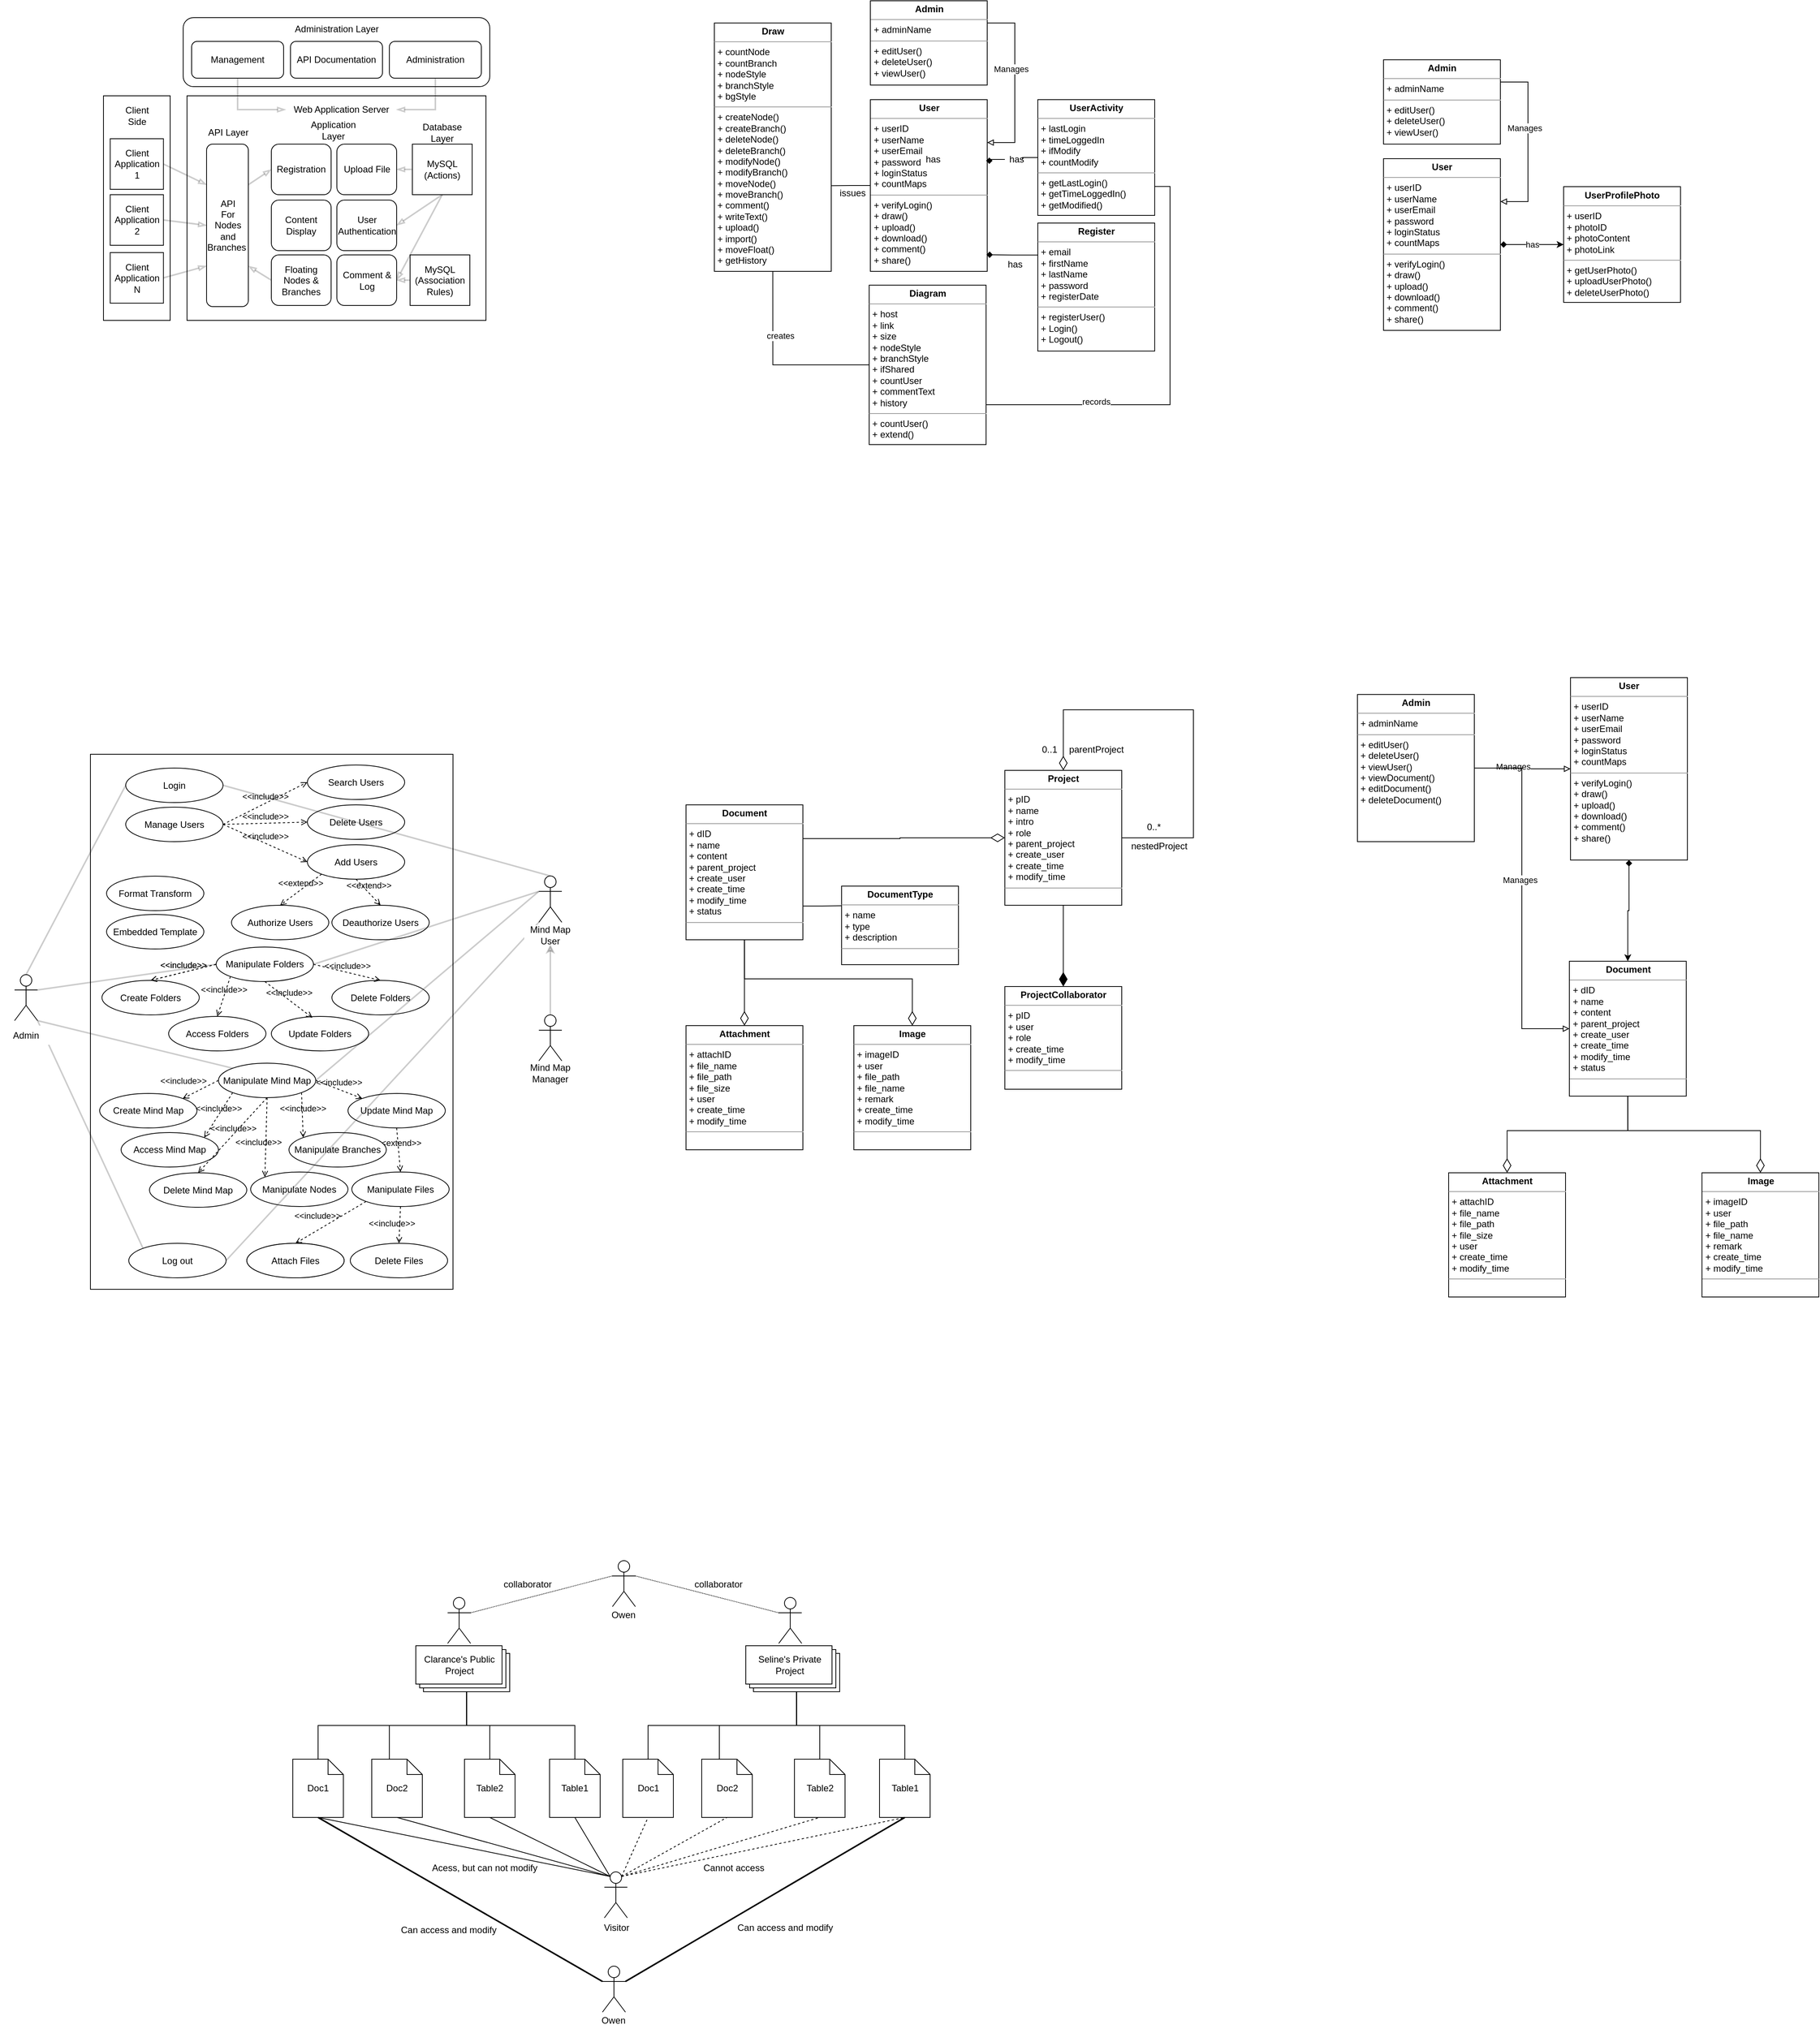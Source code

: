 <mxfile version="18.0.1" type="github">
  <diagram id="8CRPlhkvrAZ520oBxh4C" name="CSC4001Project">
    <mxGraphModel dx="6555" dy="2094" grid="0" gridSize="10" guides="1" tooltips="1" connect="1" arrows="1" fold="1" page="1" pageScale="1" pageWidth="850" pageHeight="1100" math="0" shadow="0">
      <root>
        <mxCell id="0" />
        <mxCell id="1" parent="0" />
        <mxCell id="xDkKRqTIg5tSnUdjJHh7-73" value="Actor" style="shape=umlActor;verticalLabelPosition=bottom;verticalAlign=top;html=1;outlineConnect=0;fillColor=default;" vertex="1" parent="1">
          <mxGeometry x="-4030" y="1280" width="30" height="60" as="geometry" />
        </mxCell>
        <mxCell id="xDkKRqTIg5tSnUdjJHh7-72" value="Actor" style="shape=umlActor;verticalLabelPosition=bottom;verticalAlign=top;html=1;outlineConnect=0;fillColor=default;" vertex="1" parent="1">
          <mxGeometry x="-4462" y="1280" width="30" height="60" as="geometry" />
        </mxCell>
        <mxCell id="V3cPVhSnnp--JwQB0Sp9-1" value="" style="rounded=0;whiteSpace=wrap;html=1;" parent="1" vertex="1">
          <mxGeometry x="-4928" y="180" width="473" height="698" as="geometry" />
        </mxCell>
        <mxCell id="V3cPVhSnnp--JwQB0Sp9-2" value="Actor" style="shape=umlActor;verticalLabelPosition=bottom;verticalAlign=top;html=1;" parent="1" vertex="1">
          <mxGeometry x="-5027" y="467.5" width="30" height="60" as="geometry" />
        </mxCell>
        <mxCell id="V3cPVhSnnp--JwQB0Sp9-3" value="&amp;lt;&amp;lt;include&amp;gt;&amp;gt;" style="html=1;verticalAlign=bottom;labelBackgroundColor=none;endArrow=open;endFill=0;dashed=1;rounded=0;entryX=0;entryY=0;entryDx=0;entryDy=0;exitX=1;exitY=0.5;exitDx=0;exitDy=0;" parent="1" source="V3cPVhSnnp--JwQB0Sp9-21" target="V3cPVhSnnp--JwQB0Sp9-26" edge="1">
          <mxGeometry width="160" relative="1" as="geometry">
            <mxPoint x="-4634" y="611" as="sourcePoint" />
            <mxPoint x="-4548" y="611" as="targetPoint" />
          </mxGeometry>
        </mxCell>
        <mxCell id="V3cPVhSnnp--JwQB0Sp9-4" value="&amp;lt;&amp;lt;extend&amp;gt;&amp;gt;" style="html=1;verticalAlign=bottom;labelBackgroundColor=none;endArrow=open;endFill=0;dashed=1;rounded=0;exitX=0.5;exitY=1;exitDx=0;exitDy=0;entryX=0.5;entryY=0;entryDx=0;entryDy=0;" parent="1" source="V3cPVhSnnp--JwQB0Sp9-26" target="V3cPVhSnnp--JwQB0Sp9-28" edge="1">
          <mxGeometry width="160" relative="1" as="geometry">
            <mxPoint x="-4794" y="946" as="sourcePoint" />
            <mxPoint x="-4634" y="946" as="targetPoint" />
          </mxGeometry>
        </mxCell>
        <mxCell id="V3cPVhSnnp--JwQB0Sp9-5" value="Actor" style="shape=umlActor;verticalLabelPosition=bottom;verticalAlign=top;html=1;" parent="1" vertex="1">
          <mxGeometry x="-4343" y="338.75" width="30" height="60.5" as="geometry" />
        </mxCell>
        <mxCell id="V3cPVhSnnp--JwQB0Sp9-6" value="Login" style="ellipse;whiteSpace=wrap;html=1;" parent="1" vertex="1">
          <mxGeometry x="-4882" y="198" width="127" height="45" as="geometry" />
        </mxCell>
        <mxCell id="V3cPVhSnnp--JwQB0Sp9-7" value="Manage Users" style="ellipse;whiteSpace=wrap;html=1;" parent="1" vertex="1">
          <mxGeometry x="-4882" y="249" width="127" height="45" as="geometry" />
        </mxCell>
        <mxCell id="V3cPVhSnnp--JwQB0Sp9-8" value="Add Users" style="ellipse;whiteSpace=wrap;html=1;" parent="1" vertex="1">
          <mxGeometry x="-4645" y="298" width="127" height="45" as="geometry" />
        </mxCell>
        <mxCell id="V3cPVhSnnp--JwQB0Sp9-9" value="Delete Users" style="ellipse;whiteSpace=wrap;html=1;" parent="1" vertex="1">
          <mxGeometry x="-4645" y="246" width="127" height="45" as="geometry" />
        </mxCell>
        <mxCell id="V3cPVhSnnp--JwQB0Sp9-10" value="Search Users" style="ellipse;whiteSpace=wrap;html=1;" parent="1" vertex="1">
          <mxGeometry x="-4645" y="194" width="127" height="45" as="geometry" />
        </mxCell>
        <mxCell id="V3cPVhSnnp--JwQB0Sp9-11" value="Manipulate Folders" style="ellipse;whiteSpace=wrap;html=1;" parent="1" vertex="1">
          <mxGeometry x="-4764" y="431.5" width="127" height="45" as="geometry" />
        </mxCell>
        <mxCell id="V3cPVhSnnp--JwQB0Sp9-12" value="Create Mind Map" style="ellipse;whiteSpace=wrap;html=1;" parent="1" vertex="1">
          <mxGeometry x="-4916" y="622.5" width="127" height="45" as="geometry" />
        </mxCell>
        <mxCell id="V3cPVhSnnp--JwQB0Sp9-13" value="Log out" style="ellipse;whiteSpace=wrap;html=1;" parent="1" vertex="1">
          <mxGeometry x="-4878" y="818" width="127" height="45" as="geometry" />
        </mxCell>
        <mxCell id="V3cPVhSnnp--JwQB0Sp9-14" value="Create Folders" style="ellipse;whiteSpace=wrap;html=1;" parent="1" vertex="1">
          <mxGeometry x="-4913" y="475" width="127" height="45" as="geometry" />
        </mxCell>
        <mxCell id="V3cPVhSnnp--JwQB0Sp9-15" value="Access Folders" style="ellipse;whiteSpace=wrap;html=1;" parent="1" vertex="1">
          <mxGeometry x="-4826" y="522" width="127" height="45" as="geometry" />
        </mxCell>
        <mxCell id="V3cPVhSnnp--JwQB0Sp9-16" value="Update Folders" style="ellipse;whiteSpace=wrap;html=1;" parent="1" vertex="1">
          <mxGeometry x="-4692" y="522" width="127" height="45" as="geometry" />
        </mxCell>
        <mxCell id="V3cPVhSnnp--JwQB0Sp9-17" value="Delete Folders" style="ellipse;whiteSpace=wrap;html=1;" parent="1" vertex="1">
          <mxGeometry x="-4613" y="475" width="127" height="45" as="geometry" />
        </mxCell>
        <mxCell id="V3cPVhSnnp--JwQB0Sp9-18" value="Authorize Users" style="ellipse;whiteSpace=wrap;html=1;" parent="1" vertex="1">
          <mxGeometry x="-4744" y="377" width="127" height="45" as="geometry" />
        </mxCell>
        <mxCell id="V3cPVhSnnp--JwQB0Sp9-19" value="Deauthorize Users" style="ellipse;whiteSpace=wrap;html=1;" parent="1" vertex="1">
          <mxGeometry x="-4613" y="377" width="127" height="45" as="geometry" />
        </mxCell>
        <mxCell id="V3cPVhSnnp--JwQB0Sp9-20" value="Format Transform" style="ellipse;whiteSpace=wrap;html=1;" parent="1" vertex="1">
          <mxGeometry x="-4907" y="339" width="127" height="45" as="geometry" />
        </mxCell>
        <mxCell id="V3cPVhSnnp--JwQB0Sp9-21" value="Manipulate Mind Map" style="ellipse;whiteSpace=wrap;html=1;" parent="1" vertex="1">
          <mxGeometry x="-4761" y="583" width="127" height="45" as="geometry" />
        </mxCell>
        <mxCell id="V3cPVhSnnp--JwQB0Sp9-22" value="Access Mind Map" style="ellipse;whiteSpace=wrap;html=1;" parent="1" vertex="1">
          <mxGeometry x="-4888" y="673.5" width="127" height="45" as="geometry" />
        </mxCell>
        <mxCell id="V3cPVhSnnp--JwQB0Sp9-23" value="Delete Mind Map" style="ellipse;whiteSpace=wrap;html=1;" parent="1" vertex="1">
          <mxGeometry x="-4851" y="726" width="127" height="45" as="geometry" />
        </mxCell>
        <mxCell id="V3cPVhSnnp--JwQB0Sp9-24" value="Manipulate Nodes" style="ellipse;whiteSpace=wrap;html=1;" parent="1" vertex="1">
          <mxGeometry x="-4719" y="725" width="127" height="45" as="geometry" />
        </mxCell>
        <mxCell id="V3cPVhSnnp--JwQB0Sp9-25" value="Manipulate Branches" style="ellipse;whiteSpace=wrap;html=1;" parent="1" vertex="1">
          <mxGeometry x="-4669" y="673.5" width="127" height="45" as="geometry" />
        </mxCell>
        <mxCell id="V3cPVhSnnp--JwQB0Sp9-26" value="Update Mind Map" style="ellipse;whiteSpace=wrap;html=1;" parent="1" vertex="1">
          <mxGeometry x="-4592" y="622.5" width="127" height="45" as="geometry" />
        </mxCell>
        <mxCell id="V3cPVhSnnp--JwQB0Sp9-27" value="Log out" style="ellipse;whiteSpace=wrap;html=1;" parent="1" vertex="1">
          <mxGeometry x="-4724" y="818" width="127" height="45" as="geometry" />
        </mxCell>
        <mxCell id="V3cPVhSnnp--JwQB0Sp9-28" value="Manipulate Files" style="ellipse;whiteSpace=wrap;html=1;" parent="1" vertex="1">
          <mxGeometry x="-4587" y="725" width="127" height="45" as="geometry" />
        </mxCell>
        <mxCell id="V3cPVhSnnp--JwQB0Sp9-29" value="Attach Files" style="ellipse;whiteSpace=wrap;html=1;" parent="1" vertex="1">
          <mxGeometry x="-4724" y="818" width="127" height="45" as="geometry" />
        </mxCell>
        <mxCell id="V3cPVhSnnp--JwQB0Sp9-30" value="Delete Files" style="ellipse;whiteSpace=wrap;html=1;" parent="1" vertex="1">
          <mxGeometry x="-4589" y="818" width="127" height="45" as="geometry" />
        </mxCell>
        <mxCell id="V3cPVhSnnp--JwQB0Sp9-31" style="edgeStyle=orthogonalEdgeStyle;rounded=0;orthogonalLoop=1;jettySize=auto;html=1;exitX=0.5;exitY=0;exitDx=0;exitDy=0;exitPerimeter=0;entryX=0.5;entryY=1;entryDx=0;entryDy=0;shadow=0;strokeWidth=2;opacity=20;" parent="1" source="V3cPVhSnnp--JwQB0Sp9-32" target="V3cPVhSnnp--JwQB0Sp9-60" edge="1">
          <mxGeometry relative="1" as="geometry" />
        </mxCell>
        <mxCell id="V3cPVhSnnp--JwQB0Sp9-32" value="Actor" style="shape=umlActor;verticalLabelPosition=bottom;verticalAlign=top;html=1;" parent="1" vertex="1">
          <mxGeometry x="-4343" y="520" width="30" height="60" as="geometry" />
        </mxCell>
        <mxCell id="V3cPVhSnnp--JwQB0Sp9-33" value="&amp;lt;&amp;lt;include&amp;gt;&amp;gt;" style="html=1;verticalAlign=bottom;labelBackgroundColor=none;endArrow=open;endFill=0;dashed=1;rounded=0;exitX=0;exitY=0.5;exitDx=0;exitDy=0;entryX=1;entryY=0;entryDx=0;entryDy=0;" parent="1" source="V3cPVhSnnp--JwQB0Sp9-21" target="V3cPVhSnnp--JwQB0Sp9-12" edge="1">
          <mxGeometry x="0.742" y="-13" width="160" relative="1" as="geometry">
            <mxPoint x="-4874" y="796" as="sourcePoint" />
            <mxPoint x="-4714" y="796" as="targetPoint" />
            <mxPoint y="1" as="offset" />
          </mxGeometry>
        </mxCell>
        <mxCell id="V3cPVhSnnp--JwQB0Sp9-34" value="&amp;lt;&amp;lt;include&amp;gt;&amp;gt;" style="html=1;verticalAlign=bottom;labelBackgroundColor=none;endArrow=open;endFill=0;dashed=1;rounded=0;exitX=0;exitY=1;exitDx=0;exitDy=0;entryX=1;entryY=0;entryDx=0;entryDy=0;" parent="1" source="V3cPVhSnnp--JwQB0Sp9-21" target="V3cPVhSnnp--JwQB0Sp9-22" edge="1">
          <mxGeometry width="160" relative="1" as="geometry">
            <mxPoint x="-4751" y="615.5" as="sourcePoint" />
            <mxPoint x="-4796.74" y="639.4" as="targetPoint" />
          </mxGeometry>
        </mxCell>
        <mxCell id="V3cPVhSnnp--JwQB0Sp9-35" value="&amp;lt;&amp;lt;include&amp;gt;&amp;gt;" style="html=1;verticalAlign=bottom;labelBackgroundColor=none;endArrow=open;endFill=0;dashed=1;rounded=0;exitX=0.5;exitY=1;exitDx=0;exitDy=0;entryX=0.5;entryY=0;entryDx=0;entryDy=0;" parent="1" source="V3cPVhSnnp--JwQB0Sp9-21" target="V3cPVhSnnp--JwQB0Sp9-23" edge="1">
          <mxGeometry width="160" relative="1" as="geometry">
            <mxPoint x="-4733.26" y="631.1" as="sourcePoint" />
            <mxPoint x="-4768.74" y="690.4" as="targetPoint" />
          </mxGeometry>
        </mxCell>
        <mxCell id="V3cPVhSnnp--JwQB0Sp9-36" value="&amp;lt;&amp;lt;include&amp;gt;&amp;gt;" style="html=1;verticalAlign=bottom;labelBackgroundColor=none;endArrow=open;endFill=0;dashed=1;rounded=0;exitX=0.5;exitY=1;exitDx=0;exitDy=0;entryX=0;entryY=0;entryDx=0;entryDy=0;" parent="1" source="V3cPVhSnnp--JwQB0Sp9-21" target="V3cPVhSnnp--JwQB0Sp9-24" edge="1">
          <mxGeometry x="0.278" y="-10" width="160" relative="1" as="geometry">
            <mxPoint x="-4687.5" y="638" as="sourcePoint" />
            <mxPoint x="-4777.5" y="736" as="targetPoint" />
            <mxPoint y="1" as="offset" />
          </mxGeometry>
        </mxCell>
        <mxCell id="V3cPVhSnnp--JwQB0Sp9-37" value="&amp;lt;&amp;lt;include&amp;gt;&amp;gt;" style="html=1;verticalAlign=bottom;labelBackgroundColor=none;endArrow=open;endFill=0;dashed=1;rounded=0;exitX=1;exitY=1;exitDx=0;exitDy=0;entryX=0;entryY=0;entryDx=0;entryDy=0;" parent="1" source="V3cPVhSnnp--JwQB0Sp9-21" target="V3cPVhSnnp--JwQB0Sp9-25" edge="1">
          <mxGeometry width="160" relative="1" as="geometry">
            <mxPoint x="-4687.5" y="638" as="sourcePoint" />
            <mxPoint x="-4691.26" y="741.9" as="targetPoint" />
          </mxGeometry>
        </mxCell>
        <mxCell id="V3cPVhSnnp--JwQB0Sp9-38" value="&amp;lt;&amp;lt;include&amp;gt;&amp;gt;" style="html=1;verticalAlign=bottom;labelBackgroundColor=none;endArrow=open;endFill=0;dashed=1;rounded=0;exitX=0;exitY=1;exitDx=0;exitDy=0;entryX=0.5;entryY=0;entryDx=0;entryDy=0;" parent="1" source="V3cPVhSnnp--JwQB0Sp9-28" target="V3cPVhSnnp--JwQB0Sp9-29" edge="1">
          <mxGeometry x="0.278" y="-10" width="160" relative="1" as="geometry">
            <mxPoint x="-4687.5" y="638" as="sourcePoint" />
            <mxPoint x="-4691.26" y="741.9" as="targetPoint" />
            <mxPoint y="1" as="offset" />
          </mxGeometry>
        </mxCell>
        <mxCell id="V3cPVhSnnp--JwQB0Sp9-39" value="&amp;lt;&amp;lt;include&amp;gt;&amp;gt;" style="html=1;verticalAlign=bottom;labelBackgroundColor=none;endArrow=open;endFill=0;dashed=1;rounded=0;exitX=0.5;exitY=1;exitDx=0;exitDy=0;entryX=0.5;entryY=0;entryDx=0;entryDy=0;" parent="1" source="V3cPVhSnnp--JwQB0Sp9-28" target="V3cPVhSnnp--JwQB0Sp9-30" edge="1">
          <mxGeometry x="0.278" y="-10" width="160" relative="1" as="geometry">
            <mxPoint x="-4559.26" y="773.1" as="sourcePoint" />
            <mxPoint x="-4650.5" y="828" as="targetPoint" />
            <mxPoint y="1" as="offset" />
          </mxGeometry>
        </mxCell>
        <mxCell id="V3cPVhSnnp--JwQB0Sp9-40" value="&amp;lt;&amp;lt;include&amp;gt;&amp;gt;" style="html=1;verticalAlign=bottom;labelBackgroundColor=none;endArrow=open;endFill=0;dashed=1;rounded=0;exitX=1;exitY=0.5;exitDx=0;exitDy=0;entryX=0;entryY=0.5;entryDx=0;entryDy=0;" parent="1" source="V3cPVhSnnp--JwQB0Sp9-7" target="V3cPVhSnnp--JwQB0Sp9-10" edge="1">
          <mxGeometry width="160" relative="1" as="geometry">
            <mxPoint x="-4733.26" y="631.1" as="sourcePoint" />
            <mxPoint x="-4768.74" y="690.4" as="targetPoint" />
          </mxGeometry>
        </mxCell>
        <mxCell id="V3cPVhSnnp--JwQB0Sp9-41" value="&amp;lt;&amp;lt;include&amp;gt;&amp;gt;" style="html=1;verticalAlign=bottom;labelBackgroundColor=none;endArrow=open;endFill=0;dashed=1;rounded=0;exitX=1;exitY=0.5;exitDx=0;exitDy=0;entryX=0;entryY=0.5;entryDx=0;entryDy=0;" parent="1" source="V3cPVhSnnp--JwQB0Sp9-7" target="V3cPVhSnnp--JwQB0Sp9-9" edge="1">
          <mxGeometry width="160" relative="1" as="geometry">
            <mxPoint x="-4745.0" y="281.5" as="sourcePoint" />
            <mxPoint x="-4665.0" y="226.5" as="targetPoint" />
          </mxGeometry>
        </mxCell>
        <mxCell id="V3cPVhSnnp--JwQB0Sp9-42" value="&amp;lt;&amp;lt;include&amp;gt;&amp;gt;" style="html=1;verticalAlign=bottom;labelBackgroundColor=none;endArrow=open;endFill=0;dashed=1;rounded=0;exitX=1;exitY=0.5;exitDx=0;exitDy=0;entryX=0;entryY=0.5;entryDx=0;entryDy=0;" parent="1" source="V3cPVhSnnp--JwQB0Sp9-7" target="V3cPVhSnnp--JwQB0Sp9-8" edge="1">
          <mxGeometry width="160" relative="1" as="geometry">
            <mxPoint x="-4745.0" y="281.5" as="sourcePoint" />
            <mxPoint x="-4665.0" y="278.5" as="targetPoint" />
          </mxGeometry>
        </mxCell>
        <mxCell id="V3cPVhSnnp--JwQB0Sp9-43" value="Embedded Template" style="ellipse;whiteSpace=wrap;html=1;" parent="1" vertex="1">
          <mxGeometry x="-4907" y="389" width="127" height="45" as="geometry" />
        </mxCell>
        <mxCell id="V3cPVhSnnp--JwQB0Sp9-44" value="&amp;lt;&amp;lt;extend&amp;gt;&amp;gt;" style="html=1;verticalAlign=bottom;labelBackgroundColor=none;endArrow=open;endFill=0;dashed=1;rounded=0;exitX=0;exitY=1;exitDx=0;exitDy=0;entryX=0.5;entryY=0;entryDx=0;entryDy=0;" parent="1" source="V3cPVhSnnp--JwQB0Sp9-8" target="V3cPVhSnnp--JwQB0Sp9-18" edge="1">
          <mxGeometry width="160" relative="1" as="geometry">
            <mxPoint x="-4518.5" y="677.5" as="sourcePoint" />
            <mxPoint x="-4513.5" y="735" as="targetPoint" />
          </mxGeometry>
        </mxCell>
        <mxCell id="V3cPVhSnnp--JwQB0Sp9-45" value="&amp;lt;&amp;lt;extend&amp;gt;&amp;gt;" style="html=1;verticalAlign=bottom;labelBackgroundColor=none;endArrow=open;endFill=0;dashed=1;rounded=0;exitX=0.5;exitY=1;exitDx=0;exitDy=0;entryX=0.5;entryY=0;entryDx=0;entryDy=0;" parent="1" source="V3cPVhSnnp--JwQB0Sp9-8" target="V3cPVhSnnp--JwQB0Sp9-19" edge="1">
          <mxGeometry width="160" relative="1" as="geometry">
            <mxPoint x="-4617.26" y="346.1" as="sourcePoint" />
            <mxPoint x="-4670.5" y="387" as="targetPoint" />
          </mxGeometry>
        </mxCell>
        <mxCell id="V3cPVhSnnp--JwQB0Sp9-46" value="&amp;lt;&amp;lt;include&amp;gt;&amp;gt;" style="html=1;verticalAlign=bottom;labelBackgroundColor=none;endArrow=open;endFill=0;dashed=1;rounded=0;exitX=0;exitY=0.5;exitDx=0;exitDy=0;entryX=0.5;entryY=0;entryDx=0;entryDy=0;" parent="1" source="V3cPVhSnnp--JwQB0Sp9-11" target="V3cPVhSnnp--JwQB0Sp9-14" edge="1">
          <mxGeometry width="160" relative="1" as="geometry">
            <mxPoint x="-4745.0" y="281.5" as="sourcePoint" />
            <mxPoint x="-4635.0" y="330.5" as="targetPoint" />
          </mxGeometry>
        </mxCell>
        <mxCell id="V3cPVhSnnp--JwQB0Sp9-47" value="&amp;lt;&amp;lt;include&amp;gt;&amp;gt;" style="html=1;verticalAlign=bottom;labelBackgroundColor=none;endArrow=open;endFill=0;dashed=1;rounded=0;exitX=0;exitY=0.5;exitDx=0;exitDy=0;entryX=0.5;entryY=0;entryDx=0;entryDy=0;" parent="1" edge="1">
          <mxGeometry width="160" relative="1" as="geometry">
            <mxPoint x="-4764.0" y="454" as="sourcePoint" />
            <mxPoint x="-4849.5" y="475.0" as="targetPoint" />
          </mxGeometry>
        </mxCell>
        <mxCell id="V3cPVhSnnp--JwQB0Sp9-48" value="&amp;lt;&amp;lt;include&amp;gt;&amp;gt;" style="html=1;verticalAlign=bottom;labelBackgroundColor=none;endArrow=open;endFill=0;dashed=1;rounded=0;exitX=0;exitY=1;exitDx=0;exitDy=0;entryX=0.5;entryY=0;entryDx=0;entryDy=0;" parent="1" source="V3cPVhSnnp--JwQB0Sp9-11" target="V3cPVhSnnp--JwQB0Sp9-15" edge="1">
          <mxGeometry width="160" relative="1" as="geometry">
            <mxPoint x="-4754.0" y="464" as="sourcePoint" />
            <mxPoint x="-4839.5" y="485.0" as="targetPoint" />
          </mxGeometry>
        </mxCell>
        <mxCell id="V3cPVhSnnp--JwQB0Sp9-49" value="&amp;lt;&amp;lt;include&amp;gt;&amp;gt;" style="html=1;verticalAlign=bottom;labelBackgroundColor=none;endArrow=open;endFill=0;dashed=1;rounded=0;exitX=0.5;exitY=1;exitDx=0;exitDy=0;entryX=0.422;entryY=0.038;entryDx=0;entryDy=0;entryPerimeter=0;" parent="1" source="V3cPVhSnnp--JwQB0Sp9-11" target="V3cPVhSnnp--JwQB0Sp9-16" edge="1">
          <mxGeometry width="160" relative="1" as="geometry">
            <mxPoint x="-4736.26" y="479.6" as="sourcePoint" />
            <mxPoint x="-4752.5" y="532" as="targetPoint" />
          </mxGeometry>
        </mxCell>
        <mxCell id="V3cPVhSnnp--JwQB0Sp9-50" value="&amp;lt;&amp;lt;include&amp;gt;&amp;gt;" style="html=1;verticalAlign=bottom;labelBackgroundColor=none;endArrow=open;endFill=0;dashed=1;rounded=0;exitX=1;exitY=0.5;exitDx=0;exitDy=0;entryX=0.5;entryY=0;entryDx=0;entryDy=0;" parent="1" source="V3cPVhSnnp--JwQB0Sp9-11" target="V3cPVhSnnp--JwQB0Sp9-17" edge="1">
          <mxGeometry width="160" relative="1" as="geometry">
            <mxPoint x="-4690.5" y="486.5" as="sourcePoint" />
            <mxPoint x="-4628.406" y="533.71" as="targetPoint" />
          </mxGeometry>
        </mxCell>
        <mxCell id="V3cPVhSnnp--JwQB0Sp9-51" value="" style="endArrow=none;html=1;rounded=0;exitX=0.5;exitY=0;exitDx=0;exitDy=0;exitPerimeter=0;entryX=0;entryY=0.5;entryDx=0;entryDy=0;shadow=0;strokeWidth=2;textOpacity=50;opacity=20;" parent="1" source="V3cPVhSnnp--JwQB0Sp9-2" target="V3cPVhSnnp--JwQB0Sp9-6" edge="1">
          <mxGeometry width="50" height="50" relative="1" as="geometry">
            <mxPoint x="-5020" y="419" as="sourcePoint" />
            <mxPoint x="-4970" y="369" as="targetPoint" />
          </mxGeometry>
        </mxCell>
        <mxCell id="V3cPVhSnnp--JwQB0Sp9-52" value="" style="endArrow=none;html=1;rounded=0;exitX=1;exitY=0.333;exitDx=0;exitDy=0;exitPerimeter=0;entryX=0;entryY=0.5;entryDx=0;entryDy=0;shadow=0;strokeWidth=2;textOpacity=50;opacity=20;" parent="1" source="V3cPVhSnnp--JwQB0Sp9-2" target="V3cPVhSnnp--JwQB0Sp9-11" edge="1">
          <mxGeometry width="50" height="50" relative="1" as="geometry">
            <mxPoint x="-4992" y="477.5" as="sourcePoint" />
            <mxPoint x="-4872.0" y="230.5" as="targetPoint" />
          </mxGeometry>
        </mxCell>
        <mxCell id="V3cPVhSnnp--JwQB0Sp9-53" value="" style="endArrow=none;html=1;rounded=0;exitX=1;exitY=1;exitDx=0;exitDy=0;exitPerimeter=0;entryX=0;entryY=0;entryDx=0;entryDy=0;shadow=0;strokeWidth=2;textOpacity=50;opacity=20;" parent="1" source="V3cPVhSnnp--JwQB0Sp9-2" target="V3cPVhSnnp--JwQB0Sp9-21" edge="1">
          <mxGeometry width="50" height="50" relative="1" as="geometry">
            <mxPoint x="-4977" y="497.5" as="sourcePoint" />
            <mxPoint x="-4754.0" y="464" as="targetPoint" />
          </mxGeometry>
        </mxCell>
        <mxCell id="V3cPVhSnnp--JwQB0Sp9-54" value="" style="endArrow=none;html=1;rounded=0;exitX=1;exitY=1;exitDx=0;exitDy=0;exitPerimeter=0;entryX=0;entryY=0;entryDx=0;entryDy=0;shadow=0;strokeWidth=2;textOpacity=50;opacity=20;" parent="1" source="V3cPVhSnnp--JwQB0Sp9-2" target="V3cPVhSnnp--JwQB0Sp9-13" edge="1">
          <mxGeometry width="50" height="50" relative="1" as="geometry">
            <mxPoint x="-4977" y="537.5" as="sourcePoint" />
            <mxPoint x="-4733.26" y="599.9" as="targetPoint" />
          </mxGeometry>
        </mxCell>
        <mxCell id="V3cPVhSnnp--JwQB0Sp9-55" value="" style="endArrow=none;html=1;rounded=0;exitX=1;exitY=0.5;exitDx=0;exitDy=0;entryX=0;entryY=1;entryDx=0;entryDy=0;shadow=0;strokeWidth=2;textOpacity=50;opacity=20;entryPerimeter=0;" parent="1" source="V3cPVhSnnp--JwQB0Sp9-13" target="V3cPVhSnnp--JwQB0Sp9-5" edge="1">
          <mxGeometry width="50" height="50" relative="1" as="geometry">
            <mxPoint x="-4977" y="497.5" as="sourcePoint" />
            <mxPoint x="-4754.0" y="464" as="targetPoint" />
          </mxGeometry>
        </mxCell>
        <mxCell id="V3cPVhSnnp--JwQB0Sp9-56" value="" style="endArrow=none;html=1;rounded=0;exitX=1;exitY=0.5;exitDx=0;exitDy=0;entryX=0.5;entryY=0;entryDx=0;entryDy=0;shadow=0;strokeWidth=2;textOpacity=50;opacity=20;entryPerimeter=0;" parent="1" source="V3cPVhSnnp--JwQB0Sp9-6" target="V3cPVhSnnp--JwQB0Sp9-5" edge="1">
          <mxGeometry width="50" height="50" relative="1" as="geometry">
            <mxPoint x="-4992" y="477.5" as="sourcePoint" />
            <mxPoint x="-4872.0" y="230.5" as="targetPoint" />
          </mxGeometry>
        </mxCell>
        <mxCell id="V3cPVhSnnp--JwQB0Sp9-57" value="" style="endArrow=none;html=1;rounded=0;exitX=0;exitY=0.333;exitDx=0;exitDy=0;exitPerimeter=0;entryX=1;entryY=0.5;entryDx=0;entryDy=0;shadow=0;strokeWidth=2;textOpacity=50;opacity=20;" parent="1" source="V3cPVhSnnp--JwQB0Sp9-5" target="V3cPVhSnnp--JwQB0Sp9-11" edge="1">
          <mxGeometry width="50" height="50" relative="1" as="geometry">
            <mxPoint x="-4977" y="497.5" as="sourcePoint" />
            <mxPoint x="-4754.0" y="464" as="targetPoint" />
          </mxGeometry>
        </mxCell>
        <mxCell id="V3cPVhSnnp--JwQB0Sp9-58" value="" style="endArrow=none;html=1;rounded=0;exitX=0;exitY=0.333;exitDx=0;exitDy=0;exitPerimeter=0;entryX=1;entryY=0.5;entryDx=0;entryDy=0;shadow=0;strokeWidth=2;textOpacity=50;opacity=20;" parent="1" source="V3cPVhSnnp--JwQB0Sp9-5" target="V3cPVhSnnp--JwQB0Sp9-21" edge="1">
          <mxGeometry width="50" height="50" relative="1" as="geometry">
            <mxPoint x="-4348" y="373.667" as="sourcePoint" />
            <mxPoint x="-4627.0" y="464" as="targetPoint" />
          </mxGeometry>
        </mxCell>
        <mxCell id="V3cPVhSnnp--JwQB0Sp9-59" value="Mind Map Manager" style="rounded=0;whiteSpace=wrap;html=1;strokeColor=none;" parent="1" vertex="1">
          <mxGeometry x="-4362" y="583" width="68" height="25" as="geometry" />
        </mxCell>
        <mxCell id="V3cPVhSnnp--JwQB0Sp9-60" value="Mind Map User" style="rounded=0;whiteSpace=wrap;html=1;strokeColor=none;" parent="1" vertex="1">
          <mxGeometry x="-4362" y="403" width="68" height="25" as="geometry" />
        </mxCell>
        <mxCell id="V3cPVhSnnp--JwQB0Sp9-61" value="Admin" style="rounded=0;whiteSpace=wrap;html=1;strokeColor=none;" parent="1" vertex="1">
          <mxGeometry x="-5046" y="534" width="68" height="25" as="geometry" />
        </mxCell>
        <mxCell id="d1NOQ1Tx7TnRLePkJNtO-1" value="" style="rounded=0;whiteSpace=wrap;html=1;" parent="1" vertex="1">
          <mxGeometry x="-4802" y="-679" width="390" height="293" as="geometry" />
        </mxCell>
        <mxCell id="d1NOQ1Tx7TnRLePkJNtO-2" value="" style="rounded=1;whiteSpace=wrap;html=1;" parent="1" vertex="1">
          <mxGeometry x="-4807" y="-781" width="400" height="90" as="geometry" />
        </mxCell>
        <mxCell id="d1NOQ1Tx7TnRLePkJNtO-3" style="edgeStyle=orthogonalEdgeStyle;rounded=0;orthogonalLoop=1;jettySize=auto;html=1;exitX=0.5;exitY=1;exitDx=0;exitDy=0;entryX=0;entryY=0.5;entryDx=0;entryDy=0;shadow=0;endArrow=blockThin;endFill=0;strokeWidth=2;opacity=20;" parent="1" source="d1NOQ1Tx7TnRLePkJNtO-4" target="d1NOQ1Tx7TnRLePkJNtO-9" edge="1">
          <mxGeometry relative="1" as="geometry" />
        </mxCell>
        <mxCell id="d1NOQ1Tx7TnRLePkJNtO-4" value="Management" style="rounded=1;whiteSpace=wrap;html=1;" parent="1" vertex="1">
          <mxGeometry x="-4796" y="-750" width="120" height="48" as="geometry" />
        </mxCell>
        <mxCell id="d1NOQ1Tx7TnRLePkJNtO-5" value="API Documentation" style="rounded=1;whiteSpace=wrap;html=1;" parent="1" vertex="1">
          <mxGeometry x="-4667" y="-750" width="120" height="48" as="geometry" />
        </mxCell>
        <mxCell id="d1NOQ1Tx7TnRLePkJNtO-6" style="edgeStyle=orthogonalEdgeStyle;rounded=0;orthogonalLoop=1;jettySize=auto;html=1;exitX=0.5;exitY=1;exitDx=0;exitDy=0;entryX=1;entryY=0.5;entryDx=0;entryDy=0;shadow=0;endArrow=blockThin;endFill=0;strokeWidth=2;opacity=20;" parent="1" source="d1NOQ1Tx7TnRLePkJNtO-7" target="d1NOQ1Tx7TnRLePkJNtO-9" edge="1">
          <mxGeometry relative="1" as="geometry" />
        </mxCell>
        <mxCell id="d1NOQ1Tx7TnRLePkJNtO-7" value="Administration" style="rounded=1;whiteSpace=wrap;html=1;" parent="1" vertex="1">
          <mxGeometry x="-4538" y="-750" width="120" height="48" as="geometry" />
        </mxCell>
        <mxCell id="d1NOQ1Tx7TnRLePkJNtO-8" value="Administration Layer" style="text;html=1;strokeColor=none;fillColor=none;align=center;verticalAlign=middle;whiteSpace=wrap;rounded=0;" parent="1" vertex="1">
          <mxGeometry x="-4679.5" y="-781" width="145" height="30" as="geometry" />
        </mxCell>
        <mxCell id="d1NOQ1Tx7TnRLePkJNtO-9" value="Web Application Server" style="text;html=1;strokeColor=none;fillColor=none;align=center;verticalAlign=middle;whiteSpace=wrap;rounded=0;" parent="1" vertex="1">
          <mxGeometry x="-4673.5" y="-676" width="145" height="30" as="geometry" />
        </mxCell>
        <mxCell id="d1NOQ1Tx7TnRLePkJNtO-10" value="API Layer" style="text;html=1;strokeColor=none;fillColor=none;align=center;verticalAlign=middle;whiteSpace=wrap;rounded=0;" parent="1" vertex="1">
          <mxGeometry x="-4778" y="-646" width="60" height="30" as="geometry" />
        </mxCell>
        <mxCell id="d1NOQ1Tx7TnRLePkJNtO-11" value="API&lt;br&gt;For&lt;br&gt;Nodes&lt;br&gt;and&lt;br&gt;Branches&amp;nbsp;" style="rounded=1;whiteSpace=wrap;html=1;" parent="1" vertex="1">
          <mxGeometry x="-4776.5" y="-616" width="54.5" height="212" as="geometry" />
        </mxCell>
        <mxCell id="d1NOQ1Tx7TnRLePkJNtO-12" value="Application Layer" style="text;html=1;strokeColor=none;fillColor=none;align=center;verticalAlign=middle;whiteSpace=wrap;rounded=0;" parent="1" vertex="1">
          <mxGeometry x="-4641" y="-649" width="60" height="30" as="geometry" />
        </mxCell>
        <mxCell id="d1NOQ1Tx7TnRLePkJNtO-13" value="Registration" style="rounded=1;whiteSpace=wrap;html=1;" parent="1" vertex="1">
          <mxGeometry x="-4692" y="-616" width="78" height="66" as="geometry" />
        </mxCell>
        <mxCell id="d1NOQ1Tx7TnRLePkJNtO-14" value="Upload File" style="rounded=1;whiteSpace=wrap;html=1;" parent="1" vertex="1">
          <mxGeometry x="-4606.5" y="-616" width="78" height="66" as="geometry" />
        </mxCell>
        <mxCell id="d1NOQ1Tx7TnRLePkJNtO-15" value="Database Layer" style="text;html=1;strokeColor=none;fillColor=none;align=center;verticalAlign=middle;whiteSpace=wrap;rounded=0;" parent="1" vertex="1">
          <mxGeometry x="-4499" y="-646" width="60" height="30" as="geometry" />
        </mxCell>
        <mxCell id="d1NOQ1Tx7TnRLePkJNtO-16" style="edgeStyle=orthogonalEdgeStyle;rounded=0;orthogonalLoop=1;jettySize=auto;html=1;exitX=0;exitY=0.5;exitDx=0;exitDy=0;entryX=1;entryY=0.5;entryDx=0;entryDy=0;shadow=0;endArrow=blockThin;endFill=0;strokeWidth=2;opacity=20;" parent="1" source="d1NOQ1Tx7TnRLePkJNtO-17" target="d1NOQ1Tx7TnRLePkJNtO-14" edge="1">
          <mxGeometry relative="1" as="geometry" />
        </mxCell>
        <mxCell id="d1NOQ1Tx7TnRLePkJNtO-17" value="MySQL&lt;br&gt;(Actions)" style="rounded=0;whiteSpace=wrap;html=1;gradientColor=none;" parent="1" vertex="1">
          <mxGeometry x="-4508" y="-616" width="78" height="66" as="geometry" />
        </mxCell>
        <mxCell id="d1NOQ1Tx7TnRLePkJNtO-18" style="edgeStyle=orthogonalEdgeStyle;rounded=0;orthogonalLoop=1;jettySize=auto;html=1;exitX=0;exitY=0.5;exitDx=0;exitDy=0;entryX=1;entryY=0.5;entryDx=0;entryDy=0;shadow=0;endArrow=blockThin;endFill=0;strokeWidth=2;opacity=20;" parent="1" source="d1NOQ1Tx7TnRLePkJNtO-19" target="d1NOQ1Tx7TnRLePkJNtO-23" edge="1">
          <mxGeometry relative="1" as="geometry" />
        </mxCell>
        <mxCell id="d1NOQ1Tx7TnRLePkJNtO-19" value="MySQL&lt;br&gt;(Association&lt;br&gt;Rules)" style="rounded=0;whiteSpace=wrap;html=1;" parent="1" vertex="1">
          <mxGeometry x="-4511" y="-471.5" width="78" height="66" as="geometry" />
        </mxCell>
        <mxCell id="d1NOQ1Tx7TnRLePkJNtO-20" value="Content Display" style="rounded=1;whiteSpace=wrap;html=1;" parent="1" vertex="1">
          <mxGeometry x="-4692" y="-543" width="78" height="66" as="geometry" />
        </mxCell>
        <mxCell id="d1NOQ1Tx7TnRLePkJNtO-21" value="User Authentication" style="rounded=1;whiteSpace=wrap;html=1;" parent="1" vertex="1">
          <mxGeometry x="-4606.5" y="-543" width="78" height="66" as="geometry" />
        </mxCell>
        <mxCell id="d1NOQ1Tx7TnRLePkJNtO-22" value="Floating&lt;br&gt;Nodes &amp;amp;&lt;br&gt;Branches" style="rounded=1;whiteSpace=wrap;html=1;" parent="1" vertex="1">
          <mxGeometry x="-4692" y="-471.5" width="78" height="66" as="geometry" />
        </mxCell>
        <mxCell id="d1NOQ1Tx7TnRLePkJNtO-23" value="Comment &amp;amp;&lt;br&gt;Log" style="rounded=1;whiteSpace=wrap;html=1;" parent="1" vertex="1">
          <mxGeometry x="-4606.5" y="-471.5" width="78" height="66" as="geometry" />
        </mxCell>
        <mxCell id="d1NOQ1Tx7TnRLePkJNtO-24" value="" style="rounded=0;whiteSpace=wrap;html=1;gradientColor=none;" parent="1" vertex="1">
          <mxGeometry x="-4911" y="-679" width="87" height="293" as="geometry" />
        </mxCell>
        <mxCell id="d1NOQ1Tx7TnRLePkJNtO-25" value="Client&lt;br&gt;Side" style="text;html=1;strokeColor=none;fillColor=none;align=center;verticalAlign=middle;whiteSpace=wrap;rounded=0;" parent="1" vertex="1">
          <mxGeometry x="-4897.5" y="-668" width="60" height="30" as="geometry" />
        </mxCell>
        <mxCell id="d1NOQ1Tx7TnRLePkJNtO-26" value="Client&lt;br&gt;Application 1" style="rounded=0;whiteSpace=wrap;html=1;gradientColor=none;" parent="1" vertex="1">
          <mxGeometry x="-4902.25" y="-623" width="69.5" height="66" as="geometry" />
        </mxCell>
        <mxCell id="d1NOQ1Tx7TnRLePkJNtO-27" value="Client&lt;br&gt;Application 2" style="rounded=0;whiteSpace=wrap;html=1;gradientColor=none;" parent="1" vertex="1">
          <mxGeometry x="-4902.25" y="-550" width="69.5" height="66" as="geometry" />
        </mxCell>
        <mxCell id="d1NOQ1Tx7TnRLePkJNtO-28" value="Client&lt;br&gt;Application N" style="rounded=0;whiteSpace=wrap;html=1;gradientColor=none;" parent="1" vertex="1">
          <mxGeometry x="-4902.25" y="-474.5" width="69.5" height="66" as="geometry" />
        </mxCell>
        <mxCell id="d1NOQ1Tx7TnRLePkJNtO-29" value="" style="endArrow=blockThin;html=1;rounded=0;shadow=0;strokeWidth=2;opacity=20;entryX=1;entryY=0.5;entryDx=0;entryDy=0;exitX=0.5;exitY=1;exitDx=0;exitDy=0;endFill=0;" parent="1" source="d1NOQ1Tx7TnRLePkJNtO-17" target="d1NOQ1Tx7TnRLePkJNtO-21" edge="1">
          <mxGeometry width="50" height="50" relative="1" as="geometry">
            <mxPoint x="-4790" y="-364" as="sourcePoint" />
            <mxPoint x="-4740" y="-414" as="targetPoint" />
          </mxGeometry>
        </mxCell>
        <mxCell id="d1NOQ1Tx7TnRLePkJNtO-30" value="" style="endArrow=blockThin;html=1;rounded=0;shadow=0;strokeWidth=2;opacity=20;entryX=1;entryY=0.5;entryDx=0;entryDy=0;exitX=0.5;exitY=1;exitDx=0;exitDy=0;endFill=0;" parent="1" source="d1NOQ1Tx7TnRLePkJNtO-17" target="d1NOQ1Tx7TnRLePkJNtO-23" edge="1">
          <mxGeometry width="50" height="50" relative="1" as="geometry">
            <mxPoint x="-4459" y="-540" as="sourcePoint" />
            <mxPoint x="-4518.5" y="-500" as="targetPoint" />
          </mxGeometry>
        </mxCell>
        <mxCell id="d1NOQ1Tx7TnRLePkJNtO-31" value="" style="endArrow=blockThin;html=1;rounded=0;shadow=0;strokeWidth=2;opacity=20;entryX=0;entryY=0.5;entryDx=0;entryDy=0;exitX=1;exitY=0.25;exitDx=0;exitDy=0;endFill=0;" parent="1" source="d1NOQ1Tx7TnRLePkJNtO-11" target="d1NOQ1Tx7TnRLePkJNtO-13" edge="1">
          <mxGeometry width="50" height="50" relative="1" as="geometry">
            <mxPoint x="-4449" y="-530" as="sourcePoint" />
            <mxPoint x="-4508.5" y="-490" as="targetPoint" />
          </mxGeometry>
        </mxCell>
        <mxCell id="d1NOQ1Tx7TnRLePkJNtO-32" value="" style="endArrow=blockThin;html=1;rounded=0;shadow=0;strokeWidth=2;opacity=20;entryX=1;entryY=0.75;entryDx=0;entryDy=0;exitX=0;exitY=0.5;exitDx=0;exitDy=0;endFill=0;" parent="1" source="d1NOQ1Tx7TnRLePkJNtO-22" target="d1NOQ1Tx7TnRLePkJNtO-11" edge="1">
          <mxGeometry width="50" height="50" relative="1" as="geometry">
            <mxPoint x="-4439" y="-520" as="sourcePoint" />
            <mxPoint x="-4498.5" y="-480" as="targetPoint" />
          </mxGeometry>
        </mxCell>
        <mxCell id="d1NOQ1Tx7TnRLePkJNtO-33" value="" style="endArrow=blockThin;html=1;rounded=0;shadow=0;strokeWidth=2;opacity=20;entryX=0;entryY=0.25;entryDx=0;entryDy=0;exitX=1;exitY=0.5;exitDx=0;exitDy=0;endFill=0;" parent="1" source="d1NOQ1Tx7TnRLePkJNtO-26" target="d1NOQ1Tx7TnRLePkJNtO-11" edge="1">
          <mxGeometry width="50" height="50" relative="1" as="geometry">
            <mxPoint x="-4429" y="-510" as="sourcePoint" />
            <mxPoint x="-4488.5" y="-470" as="targetPoint" />
          </mxGeometry>
        </mxCell>
        <mxCell id="d1NOQ1Tx7TnRLePkJNtO-34" value="" style="endArrow=blockThin;html=1;rounded=0;shadow=0;strokeWidth=2;opacity=20;entryX=0;entryY=0.5;entryDx=0;entryDy=0;exitX=1;exitY=0.5;exitDx=0;exitDy=0;endFill=0;" parent="1" source="d1NOQ1Tx7TnRLePkJNtO-27" target="d1NOQ1Tx7TnRLePkJNtO-11" edge="1">
          <mxGeometry width="50" height="50" relative="1" as="geometry">
            <mxPoint x="-4822.75" y="-580" as="sourcePoint" />
            <mxPoint x="-4766.5" y="-553.0" as="targetPoint" />
          </mxGeometry>
        </mxCell>
        <mxCell id="d1NOQ1Tx7TnRLePkJNtO-35" value="" style="endArrow=blockThin;html=1;rounded=0;shadow=0;strokeWidth=2;opacity=20;entryX=0;entryY=0.75;entryDx=0;entryDy=0;exitX=1;exitY=0.5;exitDx=0;exitDy=0;endFill=0;" parent="1" source="d1NOQ1Tx7TnRLePkJNtO-28" target="d1NOQ1Tx7TnRLePkJNtO-11" edge="1">
          <mxGeometry width="50" height="50" relative="1" as="geometry">
            <mxPoint x="-4812.75" y="-570" as="sourcePoint" />
            <mxPoint x="-4756.5" y="-543.0" as="targetPoint" />
          </mxGeometry>
        </mxCell>
        <mxCell id="J1zAKjpW3YgSJhf_qmB--1" style="edgeStyle=orthogonalEdgeStyle;rounded=0;orthogonalLoop=1;jettySize=auto;html=1;exitX=0;exitY=0.5;exitDx=0;exitDy=0;entryX=0.99;entryY=0.655;entryDx=0;entryDy=0;entryPerimeter=0;shadow=0;endArrow=none;endFill=0;strokeWidth=1;" parent="1" source="J1zAKjpW3YgSJhf_qmB--2" target="J1zAKjpW3YgSJhf_qmB--14" edge="1">
          <mxGeometry relative="1" as="geometry" />
        </mxCell>
        <mxCell id="J1zAKjpW3YgSJhf_qmB--2" value="&lt;p style=&quot;margin: 0px ; margin-top: 4px ; text-align: center&quot;&gt;&lt;b&gt;User&lt;/b&gt;&lt;/p&gt;&lt;hr size=&quot;1&quot;&gt;&lt;p style=&quot;margin: 0px ; margin-left: 4px&quot;&gt;+ userID&lt;/p&gt;&lt;p style=&quot;margin: 0px ; margin-left: 4px&quot;&gt;+ userName&lt;/p&gt;&lt;p style=&quot;margin: 0px ; margin-left: 4px&quot;&gt;+ userEmail&lt;/p&gt;&lt;p style=&quot;margin: 0px ; margin-left: 4px&quot;&gt;+ password&lt;/p&gt;&lt;p style=&quot;margin: 0px ; margin-left: 4px&quot;&gt;+ loginStatus&lt;/p&gt;&lt;p style=&quot;margin: 0px ; margin-left: 4px&quot;&gt;+ countMaps&lt;/p&gt;&lt;hr size=&quot;1&quot;&gt;&lt;p style=&quot;margin: 0px ; margin-left: 4px&quot;&gt;+ verifyLogin()&lt;/p&gt;&lt;p style=&quot;margin: 0px ; margin-left: 4px&quot;&gt;+ draw()&lt;/p&gt;&lt;p style=&quot;margin: 0px ; margin-left: 4px&quot;&gt;+ upload()&lt;/p&gt;&lt;p style=&quot;margin: 0px ; margin-left: 4px&quot;&gt;+ download()&lt;/p&gt;&lt;p style=&quot;margin: 0px ; margin-left: 4px&quot;&gt;+ comment()&lt;/p&gt;&lt;p style=&quot;margin: 0px ; margin-left: 4px&quot;&gt;+ share()&lt;/p&gt;&lt;p style=&quot;margin: 0px ; margin-left: 4px&quot;&gt;&lt;br&gt;&lt;/p&gt;" style="verticalAlign=top;align=left;overflow=fill;fontSize=12;fontFamily=Helvetica;html=1;rounded=0;gradientColor=none;" parent="1" vertex="1">
          <mxGeometry x="-3910.5" y="-674" width="152.5" height="224" as="geometry" />
        </mxCell>
        <mxCell id="J1zAKjpW3YgSJhf_qmB--3" style="edgeStyle=orthogonalEdgeStyle;rounded=0;orthogonalLoop=1;jettySize=auto;html=1;exitX=0;exitY=0.25;exitDx=0;exitDy=0;entryX=0.993;entryY=0.903;entryDx=0;entryDy=0;entryPerimeter=0;shadow=0;endArrow=diamond;endFill=1;strokeWidth=1;" parent="1" source="J1zAKjpW3YgSJhf_qmB--4" target="J1zAKjpW3YgSJhf_qmB--2" edge="1">
          <mxGeometry relative="1" as="geometry" />
        </mxCell>
        <mxCell id="J1zAKjpW3YgSJhf_qmB--4" value="&lt;p style=&quot;margin: 0px ; margin-top: 4px ; text-align: center&quot;&gt;&lt;b&gt;Register&lt;/b&gt;&lt;/p&gt;&lt;hr size=&quot;1&quot;&gt;&lt;p style=&quot;margin: 0px ; margin-left: 4px&quot;&gt;+ email&lt;/p&gt;&lt;p style=&quot;margin: 0px ; margin-left: 4px&quot;&gt;+ firstName&lt;/p&gt;&lt;p style=&quot;margin: 0px ; margin-left: 4px&quot;&gt;+ lastName&lt;/p&gt;&lt;p style=&quot;margin: 0px ; margin-left: 4px&quot;&gt;+ password&lt;/p&gt;&lt;p style=&quot;margin: 0px ; margin-left: 4px&quot;&gt;+ registerDate&lt;/p&gt;&lt;hr size=&quot;1&quot;&gt;&lt;p style=&quot;margin: 0px ; margin-left: 4px&quot;&gt;+ registerUser()&lt;/p&gt;&lt;p style=&quot;margin: 0px ; margin-left: 4px&quot;&gt;+ Login()&lt;/p&gt;&lt;p style=&quot;margin: 0px ; margin-left: 4px&quot;&gt;+ Logout()&lt;/p&gt;" style="verticalAlign=top;align=left;overflow=fill;fontSize=12;fontFamily=Helvetica;html=1;rounded=0;gradientColor=none;" parent="1" vertex="1">
          <mxGeometry x="-3692" y="-513" width="152.5" height="167" as="geometry" />
        </mxCell>
        <mxCell id="J1zAKjpW3YgSJhf_qmB--5" style="edgeStyle=orthogonalEdgeStyle;rounded=0;orthogonalLoop=1;jettySize=auto;html=1;exitX=1;exitY=0.5;exitDx=0;exitDy=0;entryX=1;entryY=0.25;entryDx=0;entryDy=0;shadow=0;endArrow=block;endFill=0;strokeWidth=1;" parent="1" source="J1zAKjpW3YgSJhf_qmB--7" target="J1zAKjpW3YgSJhf_qmB--2" edge="1">
          <mxGeometry relative="1" as="geometry">
            <Array as="points">
              <mxPoint x="-3722" y="-774" />
              <mxPoint x="-3722" y="-618" />
            </Array>
          </mxGeometry>
        </mxCell>
        <mxCell id="J1zAKjpW3YgSJhf_qmB--6" value="Manages" style="edgeLabel;html=1;align=center;verticalAlign=middle;resizable=0;points=[];" parent="J1zAKjpW3YgSJhf_qmB--5" vertex="1" connectable="0">
          <mxGeometry x="-0.107" y="3" relative="1" as="geometry">
            <mxPoint x="-8" y="8" as="offset" />
          </mxGeometry>
        </mxCell>
        <mxCell id="J1zAKjpW3YgSJhf_qmB--7" value="&lt;p style=&quot;margin: 0px ; margin-top: 4px ; text-align: center&quot;&gt;&lt;b&gt;Admin&lt;/b&gt;&lt;/p&gt;&lt;hr size=&quot;1&quot;&gt;&lt;p style=&quot;margin: 0px ; margin-left: 4px&quot;&gt;+ adminName&lt;/p&gt;&lt;hr size=&quot;1&quot;&gt;&lt;p style=&quot;margin: 0px ; margin-left: 4px&quot;&gt;+ editUser()&lt;/p&gt;&lt;p style=&quot;margin: 0px ; margin-left: 4px&quot;&gt;+ deleteUser()&lt;/p&gt;&lt;p style=&quot;margin: 0px ; margin-left: 4px&quot;&gt;+ viewUser()&lt;/p&gt;" style="verticalAlign=top;align=left;overflow=fill;fontSize=12;fontFamily=Helvetica;html=1;rounded=0;gradientColor=none;" parent="1" vertex="1">
          <mxGeometry x="-3910.5" y="-803" width="152.5" height="110" as="geometry" />
        </mxCell>
        <mxCell id="J1zAKjpW3YgSJhf_qmB--8" style="edgeStyle=orthogonalEdgeStyle;rounded=0;orthogonalLoop=1;jettySize=auto;html=1;exitX=0;exitY=0.5;exitDx=0;exitDy=0;shadow=0;endArrow=diamond;endFill=1;strokeWidth=1;startArrow=none;" parent="1" source="J1zAKjpW3YgSJhf_qmB--16" edge="1">
          <mxGeometry relative="1" as="geometry">
            <mxPoint x="-3755.294" y="-598.529" as="targetPoint" />
          </mxGeometry>
        </mxCell>
        <mxCell id="J1zAKjpW3YgSJhf_qmB--9" style="edgeStyle=orthogonalEdgeStyle;rounded=0;orthogonalLoop=1;jettySize=auto;html=1;exitX=1;exitY=0.75;exitDx=0;exitDy=0;entryX=1;entryY=0.75;entryDx=0;entryDy=0;shadow=0;endArrow=none;endFill=0;strokeWidth=1;" parent="1" source="J1zAKjpW3YgSJhf_qmB--11" target="J1zAKjpW3YgSJhf_qmB--15" edge="1">
          <mxGeometry relative="1" as="geometry" />
        </mxCell>
        <mxCell id="J1zAKjpW3YgSJhf_qmB--10" value="records" style="edgeLabel;html=1;align=center;verticalAlign=middle;resizable=0;points=[];" parent="J1zAKjpW3YgSJhf_qmB--9" vertex="1" connectable="0">
          <mxGeometry x="0.471" y="-4" relative="1" as="geometry">
            <mxPoint x="-1" as="offset" />
          </mxGeometry>
        </mxCell>
        <mxCell id="J1zAKjpW3YgSJhf_qmB--11" value="&lt;p style=&quot;margin: 0px ; margin-top: 4px ; text-align: center&quot;&gt;&lt;b&gt;UserActivity&lt;/b&gt;&lt;/p&gt;&lt;hr size=&quot;1&quot;&gt;&lt;p style=&quot;margin: 0px ; margin-left: 4px&quot;&gt;+ lastLogin&lt;/p&gt;&lt;p style=&quot;margin: 0px ; margin-left: 4px&quot;&gt;+ timeLoggedIn&lt;/p&gt;&lt;p style=&quot;margin: 0px ; margin-left: 4px&quot;&gt;+ ifModify&lt;/p&gt;&lt;p style=&quot;margin: 0px ; margin-left: 4px&quot;&gt;+ countModify&lt;/p&gt;&lt;hr size=&quot;1&quot;&gt;&lt;p style=&quot;margin: 0px ; margin-left: 4px&quot;&gt;+ getLastLogin()&lt;/p&gt;&lt;p style=&quot;margin: 0px ; margin-left: 4px&quot;&gt;+ getTimeLoggedIn()&lt;/p&gt;&lt;p style=&quot;margin: 0px ; margin-left: 4px&quot;&gt;+ getModified()&lt;/p&gt;" style="verticalAlign=top;align=left;overflow=fill;fontSize=12;fontFamily=Helvetica;html=1;rounded=0;gradientColor=none;" parent="1" vertex="1">
          <mxGeometry x="-3692" y="-674" width="152.5" height="151" as="geometry" />
        </mxCell>
        <mxCell id="J1zAKjpW3YgSJhf_qmB--12" style="edgeStyle=orthogonalEdgeStyle;rounded=0;orthogonalLoop=1;jettySize=auto;html=1;exitX=0.5;exitY=1;exitDx=0;exitDy=0;entryX=0;entryY=0.5;entryDx=0;entryDy=0;shadow=0;endArrow=none;endFill=0;strokeWidth=1;" parent="1" source="J1zAKjpW3YgSJhf_qmB--14" target="J1zAKjpW3YgSJhf_qmB--15" edge="1">
          <mxGeometry relative="1" as="geometry" />
        </mxCell>
        <mxCell id="J1zAKjpW3YgSJhf_qmB--13" value="creates" style="edgeLabel;html=1;align=center;verticalAlign=middle;resizable=0;points=[];" parent="J1zAKjpW3YgSJhf_qmB--12" vertex="1" connectable="0">
          <mxGeometry x="-0.321" y="9" relative="1" as="geometry">
            <mxPoint as="offset" />
          </mxGeometry>
        </mxCell>
        <mxCell id="J1zAKjpW3YgSJhf_qmB--14" value="&lt;p style=&quot;margin: 0px ; margin-top: 4px ; text-align: center&quot;&gt;&lt;b&gt;Draw&lt;/b&gt;&lt;/p&gt;&lt;hr size=&quot;1&quot;&gt;&lt;p style=&quot;margin: 0px ; margin-left: 4px&quot;&gt;+ countNode&lt;/p&gt;&lt;p style=&quot;margin: 0px ; margin-left: 4px&quot;&gt;+ countBranch&lt;/p&gt;&lt;p style=&quot;margin: 0px ; margin-left: 4px&quot;&gt;+ nodeStyle&lt;/p&gt;&lt;p style=&quot;margin: 0px ; margin-left: 4px&quot;&gt;+ branchStyle&lt;/p&gt;&lt;p style=&quot;margin: 0px ; margin-left: 4px&quot;&gt;+ bgStyle&lt;/p&gt;&lt;hr size=&quot;1&quot;&gt;&lt;p style=&quot;margin: 0px ; margin-left: 4px&quot;&gt;+ createNode()&lt;/p&gt;&lt;p style=&quot;margin: 0px ; margin-left: 4px&quot;&gt;+ createBranch()&lt;/p&gt;&lt;p style=&quot;margin: 0px ; margin-left: 4px&quot;&gt;+ deleteNode()&lt;/p&gt;&lt;p style=&quot;margin: 0px ; margin-left: 4px&quot;&gt;+ deleteBranch()&lt;/p&gt;&lt;p style=&quot;margin: 0px ; margin-left: 4px&quot;&gt;+ modifyNode()&lt;/p&gt;&lt;p style=&quot;margin: 0px ; margin-left: 4px&quot;&gt;+ modifyBranch()&lt;/p&gt;&lt;p style=&quot;margin: 0px ; margin-left: 4px&quot;&gt;+ moveNode()&lt;br&gt;&lt;/p&gt;&lt;p style=&quot;margin: 0px ; margin-left: 4px&quot;&gt;+ moveBranch()&lt;/p&gt;&lt;p style=&quot;margin: 0px ; margin-left: 4px&quot;&gt;+ comment()&lt;/p&gt;&lt;p style=&quot;margin: 0px ; margin-left: 4px&quot;&gt;+ writeText()&lt;/p&gt;&lt;p style=&quot;margin: 0px ; margin-left: 4px&quot;&gt;+ upload()&lt;/p&gt;&lt;p style=&quot;margin: 0px ; margin-left: 4px&quot;&gt;+ import()&lt;/p&gt;&lt;p style=&quot;margin: 0px ; margin-left: 4px&quot;&gt;+ moveFloat()&lt;/p&gt;&lt;p style=&quot;margin: 0px ; margin-left: 4px&quot;&gt;+ getHistory&lt;/p&gt;&lt;p style=&quot;margin: 0px ; margin-left: 4px&quot;&gt;&lt;br&gt;&lt;/p&gt;&lt;p style=&quot;margin: 0px ; margin-left: 4px&quot;&gt;&lt;br&gt;&lt;/p&gt;" style="verticalAlign=top;align=left;overflow=fill;fontSize=12;fontFamily=Helvetica;html=1;rounded=0;gradientColor=none;" parent="1" vertex="1">
          <mxGeometry x="-4114" y="-774" width="152.5" height="324" as="geometry" />
        </mxCell>
        <mxCell id="J1zAKjpW3YgSJhf_qmB--15" value="&lt;p style=&quot;margin: 0px ; margin-top: 4px ; text-align: center&quot;&gt;&lt;b&gt;Diagram&lt;/b&gt;&lt;/p&gt;&lt;hr size=&quot;1&quot;&gt;&lt;p style=&quot;margin: 0px ; margin-left: 4px&quot;&gt;+ host&lt;/p&gt;&lt;p style=&quot;margin: 0px ; margin-left: 4px&quot;&gt;+ link&lt;/p&gt;&lt;p style=&quot;margin: 0px ; margin-left: 4px&quot;&gt;+ size&lt;/p&gt;&lt;p style=&quot;margin: 0px ; margin-left: 4px&quot;&gt;+ nodeStyle&lt;/p&gt;&lt;p style=&quot;margin: 0px ; margin-left: 4px&quot;&gt;+ branchStyle&lt;/p&gt;&lt;p style=&quot;margin: 0px ; margin-left: 4px&quot;&gt;+ ifShared&lt;/p&gt;&lt;p style=&quot;margin: 0px ; margin-left: 4px&quot;&gt;+ countUser&lt;/p&gt;&lt;p style=&quot;margin: 0px ; margin-left: 4px&quot;&gt;+ commentText&lt;/p&gt;&lt;p style=&quot;margin: 0px ; margin-left: 4px&quot;&gt;+ history&lt;/p&gt;&lt;hr size=&quot;1&quot;&gt;&lt;p style=&quot;margin: 0px ; margin-left: 4px&quot;&gt;+ countUser()&lt;/p&gt;&lt;p style=&quot;margin: 0px ; margin-left: 4px&quot;&gt;+ extend()&lt;/p&gt;&lt;p style=&quot;margin: 0px ; margin-left: 4px&quot;&gt;&lt;br&gt;&lt;/p&gt;&lt;p style=&quot;margin: 0px ; margin-left: 4px&quot;&gt;&lt;br&gt;&lt;/p&gt;" style="verticalAlign=top;align=left;overflow=fill;fontSize=12;fontFamily=Helvetica;html=1;rounded=0;gradientColor=none;" parent="1" vertex="1">
          <mxGeometry x="-3912" y="-432" width="152.5" height="208" as="geometry" />
        </mxCell>
        <mxCell id="J1zAKjpW3YgSJhf_qmB--16" value="has" style="text;html=1;align=center;verticalAlign=middle;resizable=0;points=[];autosize=1;strokeColor=none;fillColor=none;" parent="1" vertex="1">
          <mxGeometry x="-3735" y="-605" width="29" height="18" as="geometry" />
        </mxCell>
        <mxCell id="J1zAKjpW3YgSJhf_qmB--17" value="" style="edgeStyle=orthogonalEdgeStyle;rounded=0;orthogonalLoop=1;jettySize=auto;html=1;exitX=0;exitY=0.5;exitDx=0;exitDy=0;shadow=0;endArrow=none;endFill=1;strokeWidth=1;" parent="1" source="J1zAKjpW3YgSJhf_qmB--11" target="J1zAKjpW3YgSJhf_qmB--16" edge="1">
          <mxGeometry relative="1" as="geometry">
            <mxPoint x="-3755.294" y="-598.529" as="targetPoint" />
            <mxPoint x="-3692" y="-598.5" as="sourcePoint" />
          </mxGeometry>
        </mxCell>
        <mxCell id="J1zAKjpW3YgSJhf_qmB--18" value="has" style="text;html=1;align=center;verticalAlign=middle;resizable=0;points=[];autosize=1;strokeColor=none;fillColor=none;" parent="1" vertex="1">
          <mxGeometry x="-3737" y="-468" width="29" height="18" as="geometry" />
        </mxCell>
        <mxCell id="J1zAKjpW3YgSJhf_qmB--19" value="issues" style="text;html=1;align=center;verticalAlign=middle;resizable=0;points=[];autosize=1;strokeColor=none;fillColor=none;" parent="1" vertex="1">
          <mxGeometry x="-3956" y="-561" width="44" height="18" as="geometry" />
        </mxCell>
        <mxCell id="zDMqwwzG-wdOb1bjjmcq-9" value="has" style="edgeStyle=orthogonalEdgeStyle;rounded=0;orthogonalLoop=1;jettySize=auto;html=1;startArrow=diamond;startFill=1;" edge="1" parent="1" source="zDMqwwzG-wdOb1bjjmcq-1" target="zDMqwwzG-wdOb1bjjmcq-5">
          <mxGeometry relative="1" as="geometry" />
        </mxCell>
        <mxCell id="xDkKRqTIg5tSnUdjJHh7-15" style="edgeStyle=orthogonalEdgeStyle;rounded=0;orthogonalLoop=1;jettySize=auto;html=1;exitX=0.5;exitY=1;exitDx=0;exitDy=0;entryX=0.5;entryY=0;entryDx=0;entryDy=0;endArrow=diamondThin;endFill=1;endSize=16;" edge="1" parent="1" source="zYsDCc8FKc2eDyEw-r5s-1" target="zYsDCc8FKc2eDyEw-r5s-2">
          <mxGeometry relative="1" as="geometry" />
        </mxCell>
        <mxCell id="zDMqwwzG-wdOb1bjjmcq-1" value="&lt;p style=&quot;margin: 0px ; margin-top: 4px ; text-align: center&quot;&gt;&lt;b&gt;User&lt;/b&gt;&lt;/p&gt;&lt;hr size=&quot;1&quot;&gt;&lt;p style=&quot;margin: 0px ; margin-left: 4px&quot;&gt;+ userID&lt;/p&gt;&lt;p style=&quot;margin: 0px ; margin-left: 4px&quot;&gt;+ userName&lt;/p&gt;&lt;p style=&quot;margin: 0px ; margin-left: 4px&quot;&gt;+ userEmail&lt;/p&gt;&lt;p style=&quot;margin: 0px ; margin-left: 4px&quot;&gt;+ password&lt;/p&gt;&lt;p style=&quot;margin: 0px ; margin-left: 4px&quot;&gt;+ loginStatus&lt;/p&gt;&lt;p style=&quot;margin: 0px ; margin-left: 4px&quot;&gt;+ countMaps&lt;/p&gt;&lt;hr size=&quot;1&quot;&gt;&lt;p style=&quot;margin: 0px ; margin-left: 4px&quot;&gt;+ verifyLogin()&lt;/p&gt;&lt;p style=&quot;margin: 0px ; margin-left: 4px&quot;&gt;+ draw()&lt;/p&gt;&lt;p style=&quot;margin: 0px ; margin-left: 4px&quot;&gt;+ upload()&lt;/p&gt;&lt;p style=&quot;margin: 0px ; margin-left: 4px&quot;&gt;+ download()&lt;/p&gt;&lt;p style=&quot;margin: 0px ; margin-left: 4px&quot;&gt;+ comment()&lt;/p&gt;&lt;p style=&quot;margin: 0px ; margin-left: 4px&quot;&gt;+ share()&lt;/p&gt;&lt;p style=&quot;margin: 0px ; margin-left: 4px&quot;&gt;&lt;br&gt;&lt;/p&gt;" style="verticalAlign=top;align=left;overflow=fill;fontSize=12;fontFamily=Helvetica;html=1;rounded=0;gradientColor=none;" vertex="1" parent="1">
          <mxGeometry x="-3241" y="-597" width="152.5" height="224" as="geometry" />
        </mxCell>
        <mxCell id="zYsDCc8FKc2eDyEw-r5s-1" value="&lt;p style=&quot;margin: 0px ; margin-top: 4px ; text-align: center&quot;&gt;&lt;b&gt;Project&lt;/b&gt;&lt;/p&gt;&lt;hr size=&quot;1&quot;&gt;&lt;p style=&quot;margin: 0px ; margin-left: 4px&quot;&gt;+ pID&lt;/p&gt;&lt;p style=&quot;margin: 0px ; margin-left: 4px&quot;&gt;+ name&lt;/p&gt;&lt;p style=&quot;margin: 0px ; margin-left: 4px&quot;&gt;+ intro&lt;/p&gt;&lt;p style=&quot;margin: 0px ; margin-left: 4px&quot;&gt;+ role&lt;/p&gt;&lt;p style=&quot;margin: 0px ; margin-left: 4px&quot;&gt;+ parent_project&lt;/p&gt;&lt;p style=&quot;margin: 0px ; margin-left: 4px&quot;&gt;+ create_user&lt;/p&gt;&lt;p style=&quot;margin: 0px ; margin-left: 4px&quot;&gt;+ create_time&lt;/p&gt;&lt;p style=&quot;margin: 0px ; margin-left: 4px&quot;&gt;+ modify_time&lt;/p&gt;&lt;hr size=&quot;1&quot;&gt;&lt;p style=&quot;margin: 0px ; margin-left: 4px&quot;&gt;&lt;br&gt;&lt;/p&gt;" style="verticalAlign=top;align=left;overflow=fill;fontSize=12;fontFamily=Helvetica;html=1;rounded=0;gradientColor=none;" vertex="1" parent="1">
          <mxGeometry x="-3735" y="201" width="152.5" height="176" as="geometry" />
        </mxCell>
        <mxCell id="zDMqwwzG-wdOb1bjjmcq-2" style="edgeStyle=orthogonalEdgeStyle;rounded=0;orthogonalLoop=1;jettySize=auto;html=1;exitX=1;exitY=0.5;exitDx=0;exitDy=0;entryX=1;entryY=0.25;entryDx=0;entryDy=0;shadow=0;endArrow=block;endFill=0;strokeWidth=1;" edge="1" parent="1" source="zDMqwwzG-wdOb1bjjmcq-4" target="zDMqwwzG-wdOb1bjjmcq-1">
          <mxGeometry relative="1" as="geometry">
            <Array as="points">
              <mxPoint x="-3052.5" y="-697" />
              <mxPoint x="-3052.5" y="-541" />
            </Array>
          </mxGeometry>
        </mxCell>
        <mxCell id="zDMqwwzG-wdOb1bjjmcq-3" value="Manages" style="edgeLabel;html=1;align=center;verticalAlign=middle;resizable=0;points=[];" vertex="1" connectable="0" parent="zDMqwwzG-wdOb1bjjmcq-2">
          <mxGeometry x="-0.107" y="3" relative="1" as="geometry">
            <mxPoint x="-8" y="8" as="offset" />
          </mxGeometry>
        </mxCell>
        <mxCell id="zYsDCc8FKc2eDyEw-r5s-2" value="&lt;p style=&quot;margin: 0px ; margin-top: 4px ; text-align: center&quot;&gt;&lt;b&gt;ProjectCollaborator&lt;/b&gt;&lt;/p&gt;&lt;hr size=&quot;1&quot;&gt;&lt;p style=&quot;margin: 0px ; margin-left: 4px&quot;&gt;+ pID&lt;/p&gt;&lt;p style=&quot;margin: 0px ; margin-left: 4px&quot;&gt;+ user&lt;/p&gt;&lt;p style=&quot;margin: 0px ; margin-left: 4px&quot;&gt;+ role&lt;/p&gt;&lt;p style=&quot;margin: 0px ; margin-left: 4px&quot;&gt;+ create_time&lt;/p&gt;&lt;p style=&quot;margin: 0px ; margin-left: 4px&quot;&gt;+ modify_time&lt;/p&gt;&lt;hr size=&quot;1&quot;&gt;&lt;p style=&quot;margin: 0px ; margin-left: 4px&quot;&gt;&lt;br&gt;&lt;/p&gt;" style="verticalAlign=top;align=left;overflow=fill;fontSize=12;fontFamily=Helvetica;html=1;rounded=0;gradientColor=none;" vertex="1" parent="1">
          <mxGeometry x="-3735" y="483" width="152.5" height="134" as="geometry" />
        </mxCell>
        <mxCell id="zDMqwwzG-wdOb1bjjmcq-4" value="&lt;p style=&quot;margin: 0px ; margin-top: 4px ; text-align: center&quot;&gt;&lt;b&gt;Admin&lt;/b&gt;&lt;/p&gt;&lt;hr size=&quot;1&quot;&gt;&lt;p style=&quot;margin: 0px ; margin-left: 4px&quot;&gt;+ adminName&lt;/p&gt;&lt;hr size=&quot;1&quot;&gt;&lt;p style=&quot;margin: 0px ; margin-left: 4px&quot;&gt;+ editUser()&lt;/p&gt;&lt;p style=&quot;margin: 0px ; margin-left: 4px&quot;&gt;+ deleteUser()&lt;/p&gt;&lt;p style=&quot;margin: 0px ; margin-left: 4px&quot;&gt;+ viewUser()&lt;/p&gt;" style="verticalAlign=top;align=left;overflow=fill;fontSize=12;fontFamily=Helvetica;html=1;rounded=0;gradientColor=none;" vertex="1" parent="1">
          <mxGeometry x="-3241" y="-726" width="152.5" height="110" as="geometry" />
        </mxCell>
        <mxCell id="zYsDCc8FKc2eDyEw-r5s-6" style="edgeStyle=orthogonalEdgeStyle;rounded=0;orthogonalLoop=1;jettySize=auto;html=1;exitX=1;exitY=0.25;exitDx=0;exitDy=0;entryX=0;entryY=0.5;entryDx=0;entryDy=0;endArrow=diamondThin;endFill=0;endSize=16;" edge="1" parent="1" source="zYsDCc8FKc2eDyEw-r5s-3" target="zYsDCc8FKc2eDyEw-r5s-1">
          <mxGeometry relative="1" as="geometry" />
        </mxCell>
        <mxCell id="zDMqwwzG-wdOb1bjjmcq-5" value="&lt;p style=&quot;margin: 0px ; margin-top: 4px ; text-align: center&quot;&gt;&lt;b&gt;UserProfilePhoto&lt;/b&gt;&lt;/p&gt;&lt;hr size=&quot;1&quot;&gt;&lt;p style=&quot;margin: 0px ; margin-left: 4px&quot;&gt;+ userID&lt;/p&gt;&lt;p style=&quot;margin: 0px ; margin-left: 4px&quot;&gt;+ photoID&lt;/p&gt;&lt;p style=&quot;margin: 0px ; margin-left: 4px&quot;&gt;+ photoContent&lt;/p&gt;&lt;p style=&quot;margin: 0px ; margin-left: 4px&quot;&gt;+ photoLink&lt;/p&gt;&lt;hr size=&quot;1&quot;&gt;&lt;p style=&quot;margin: 0px ; margin-left: 4px&quot;&gt;+ getUserPhoto()&lt;/p&gt;&lt;p style=&quot;margin: 0px ; margin-left: 4px&quot;&gt;+ uploadUserPhoto()&lt;/p&gt;&lt;p style=&quot;margin: 0px ; margin-left: 4px&quot;&gt;+ deleteUserPhoto()&lt;/p&gt;" style="verticalAlign=top;align=left;overflow=fill;fontSize=12;fontFamily=Helvetica;html=1;rounded=0;gradientColor=none;" vertex="1" parent="1">
          <mxGeometry x="-3006" y="-560.5" width="152.5" height="151" as="geometry" />
        </mxCell>
        <mxCell id="xDkKRqTIg5tSnUdjJHh7-14" style="edgeStyle=orthogonalEdgeStyle;rounded=0;orthogonalLoop=1;jettySize=auto;html=1;exitX=1;exitY=0.75;exitDx=0;exitDy=0;entryX=0;entryY=0.25;entryDx=0;entryDy=0;endArrow=none;endFill=0;endSize=16;" edge="1" parent="1" source="zYsDCc8FKc2eDyEw-r5s-3" target="xDkKRqTIg5tSnUdjJHh7-7">
          <mxGeometry relative="1" as="geometry" />
        </mxCell>
        <mxCell id="zDMqwwzG-wdOb1bjjmcq-7" value="has" style="text;html=1;align=center;verticalAlign=middle;resizable=0;points=[];autosize=1;strokeColor=none;fillColor=none;" vertex="1" parent="1">
          <mxGeometry x="-3844" y="-605" width="29" height="18" as="geometry" />
        </mxCell>
        <mxCell id="xDkKRqTIg5tSnUdjJHh7-16" style="edgeStyle=orthogonalEdgeStyle;rounded=0;orthogonalLoop=1;jettySize=auto;html=1;exitX=0.5;exitY=1;exitDx=0;exitDy=0;entryX=0.5;entryY=0;entryDx=0;entryDy=0;endArrow=diamondThin;endFill=0;endSize=16;" edge="1" parent="1" source="zYsDCc8FKc2eDyEw-r5s-3" target="zYsDCc8FKc2eDyEw-r5s-5">
          <mxGeometry relative="1" as="geometry" />
        </mxCell>
        <mxCell id="xDkKRqTIg5tSnUdjJHh7-17" style="edgeStyle=orthogonalEdgeStyle;rounded=0;orthogonalLoop=1;jettySize=auto;html=1;exitX=0.5;exitY=1;exitDx=0;exitDy=0;entryX=0.5;entryY=0;entryDx=0;entryDy=0;endArrow=diamondThin;endFill=0;endSize=16;" edge="1" parent="1" source="zYsDCc8FKc2eDyEw-r5s-3" target="zYsDCc8FKc2eDyEw-r5s-4">
          <mxGeometry relative="1" as="geometry" />
        </mxCell>
        <mxCell id="zYsDCc8FKc2eDyEw-r5s-3" value="&lt;p style=&quot;margin: 0px ; margin-top: 4px ; text-align: center&quot;&gt;&lt;b&gt;Document&lt;/b&gt;&lt;/p&gt;&lt;hr size=&quot;1&quot;&gt;&lt;p style=&quot;margin: 0px ; margin-left: 4px&quot;&gt;+ dID&lt;/p&gt;&lt;p style=&quot;margin: 0px ; margin-left: 4px&quot;&gt;+ name&lt;/p&gt;&lt;p style=&quot;margin: 0px ; margin-left: 4px&quot;&gt;+ content&lt;/p&gt;&lt;p style=&quot;margin: 0px ; margin-left: 4px&quot;&gt;+ parent_project&lt;/p&gt;&lt;p style=&quot;margin: 0px ; margin-left: 4px&quot;&gt;+ create_user&lt;/p&gt;&lt;p style=&quot;margin: 0px ; margin-left: 4px&quot;&gt;+ create_time&lt;/p&gt;&lt;p style=&quot;margin: 0px ; margin-left: 4px&quot;&gt;+ modify_time&lt;/p&gt;&lt;p style=&quot;margin: 0px ; margin-left: 4px&quot;&gt;+ status&lt;/p&gt;&lt;hr size=&quot;1&quot;&gt;&lt;p style=&quot;margin: 0px ; margin-left: 4px&quot;&gt;&lt;br&gt;&lt;/p&gt;" style="verticalAlign=top;align=left;overflow=fill;fontSize=12;fontFamily=Helvetica;html=1;rounded=0;gradientColor=none;" vertex="1" parent="1">
          <mxGeometry x="-4151" y="246" width="152.5" height="176" as="geometry" />
        </mxCell>
        <mxCell id="zYsDCc8FKc2eDyEw-r5s-4" value="&lt;p style=&quot;margin: 0px ; margin-top: 4px ; text-align: center&quot;&gt;&lt;b&gt;Image&lt;/b&gt;&lt;/p&gt;&lt;hr size=&quot;1&quot;&gt;&lt;p style=&quot;margin: 0px ; margin-left: 4px&quot;&gt;+ imageID&lt;/p&gt;&lt;p style=&quot;margin: 0px ; margin-left: 4px&quot;&gt;+ user&lt;/p&gt;&lt;p style=&quot;margin: 0px ; margin-left: 4px&quot;&gt;+ file_path&lt;/p&gt;&lt;p style=&quot;margin: 0px ; margin-left: 4px&quot;&gt;+ file_name&lt;/p&gt;&lt;p style=&quot;margin: 0px ; margin-left: 4px&quot;&gt;+ remark&lt;/p&gt;&lt;p style=&quot;margin: 0px ; margin-left: 4px&quot;&gt;+ create_time&lt;/p&gt;&lt;p style=&quot;margin: 0px ; margin-left: 4px&quot;&gt;+ modify_time&lt;/p&gt;&lt;hr size=&quot;1&quot;&gt;&lt;p style=&quot;margin: 0px ; margin-left: 4px&quot;&gt;&lt;br&gt;&lt;/p&gt;" style="verticalAlign=top;align=left;overflow=fill;fontSize=12;fontFamily=Helvetica;html=1;rounded=0;gradientColor=none;" vertex="1" parent="1">
          <mxGeometry x="-3932" y="534" width="152.5" height="162" as="geometry" />
        </mxCell>
        <mxCell id="zYsDCc8FKc2eDyEw-r5s-5" value="&lt;p style=&quot;margin: 0px ; margin-top: 4px ; text-align: center&quot;&gt;&lt;b&gt;Attachment&lt;/b&gt;&lt;/p&gt;&lt;hr size=&quot;1&quot;&gt;&lt;p style=&quot;margin: 0px ; margin-left: 4px&quot;&gt;+ attachID&lt;/p&gt;&lt;p style=&quot;margin: 0px ; margin-left: 4px&quot;&gt;+ file_name&lt;/p&gt;&lt;p style=&quot;margin: 0px ; margin-left: 4px&quot;&gt;+ file_path&lt;/p&gt;&lt;p style=&quot;margin: 0px ; margin-left: 4px&quot;&gt;+ file_size&lt;/p&gt;&lt;p style=&quot;margin: 0px ; margin-left: 4px&quot;&gt;+ user&lt;/p&gt;&lt;p style=&quot;margin: 0px ; margin-left: 4px&quot;&gt;+ create_time&lt;/p&gt;&lt;p style=&quot;margin: 0px ; margin-left: 4px&quot;&gt;+ modify_time&lt;/p&gt;&lt;hr size=&quot;1&quot;&gt;&lt;p style=&quot;margin: 0px ; margin-left: 4px&quot;&gt;&lt;br&gt;&lt;/p&gt;" style="verticalAlign=top;align=left;overflow=fill;fontSize=12;fontFamily=Helvetica;html=1;rounded=0;gradientColor=none;" vertex="1" parent="1">
          <mxGeometry x="-4151" y="534" width="152.5" height="162" as="geometry" />
        </mxCell>
        <mxCell id="xDkKRqTIg5tSnUdjJHh7-1" style="edgeStyle=orthogonalEdgeStyle;rounded=0;orthogonalLoop=1;jettySize=auto;html=1;exitX=1;exitY=0.5;exitDx=0;exitDy=0;entryX=0.5;entryY=0;entryDx=0;entryDy=0;endArrow=diamondThin;endFill=0;endSize=16;" edge="1" parent="1" source="zYsDCc8FKc2eDyEw-r5s-1" target="zYsDCc8FKc2eDyEw-r5s-1">
          <mxGeometry relative="1" as="geometry">
            <Array as="points">
              <mxPoint x="-3489" y="289" />
              <mxPoint x="-3489" y="122" />
              <mxPoint x="-3659" y="122" />
            </Array>
          </mxGeometry>
        </mxCell>
        <mxCell id="xDkKRqTIg5tSnUdjJHh7-2" value="parentProject" style="text;html=1;align=center;verticalAlign=middle;resizable=0;points=[];autosize=1;strokeColor=none;fillColor=none;" vertex="1" parent="1">
          <mxGeometry x="-3656.25" y="165" width="81" height="18" as="geometry" />
        </mxCell>
        <mxCell id="xDkKRqTIg5tSnUdjJHh7-3" value="0..1" style="text;html=1;align=center;verticalAlign=middle;resizable=0;points=[];autosize=1;strokeColor=none;fillColor=none;" vertex="1" parent="1">
          <mxGeometry x="-3692" y="165" width="30" height="18" as="geometry" />
        </mxCell>
        <mxCell id="xDkKRqTIg5tSnUdjJHh7-4" value="nestedProject" style="text;html=1;align=center;verticalAlign=middle;resizable=0;points=[];autosize=1;strokeColor=none;fillColor=none;" vertex="1" parent="1">
          <mxGeometry x="-3576.25" y="291" width="84" height="18" as="geometry" />
        </mxCell>
        <mxCell id="xDkKRqTIg5tSnUdjJHh7-6" value="0..*" style="text;html=1;align=center;verticalAlign=middle;resizable=0;points=[];autosize=1;strokeColor=none;fillColor=none;" vertex="1" parent="1">
          <mxGeometry x="-3555" y="266" width="28" height="18" as="geometry" />
        </mxCell>
        <mxCell id="xDkKRqTIg5tSnUdjJHh7-7" value="&lt;p style=&quot;margin: 0px ; margin-top: 4px ; text-align: center&quot;&gt;&lt;b&gt;DocumentType&lt;/b&gt;&lt;/p&gt;&lt;hr size=&quot;1&quot;&gt;&lt;p style=&quot;margin: 0px ; margin-left: 4px&quot;&gt;+ name&lt;/p&gt;&lt;p style=&quot;margin: 0px ; margin-left: 4px&quot;&gt;+ type&lt;/p&gt;&lt;p style=&quot;margin: 0px ; margin-left: 4px&quot;&gt;+ description&lt;/p&gt;&lt;hr size=&quot;1&quot;&gt;&lt;p style=&quot;margin: 0px ; margin-left: 4px&quot;&gt;&lt;br&gt;&lt;/p&gt;" style="verticalAlign=top;align=left;overflow=fill;fontSize=12;fontFamily=Helvetica;html=1;rounded=0;gradientColor=none;" vertex="1" parent="1">
          <mxGeometry x="-3948" y="352" width="152.5" height="102.5" as="geometry" />
        </mxCell>
        <mxCell id="xDkKRqTIg5tSnUdjJHh7-21" value="" style="group" connectable="0" vertex="1" parent="1">
          <mxGeometry x="-4503.5" y="1343" width="122.5" height="60" as="geometry" />
        </mxCell>
        <mxCell id="xDkKRqTIg5tSnUdjJHh7-22" value="" style="verticalLabelPosition=bottom;verticalAlign=top;html=1;shape=mxgraph.basic.layered_rect;dx=10;outlineConnect=0;" vertex="1" parent="xDkKRqTIg5tSnUdjJHh7-21">
          <mxGeometry width="122.5" height="60" as="geometry" />
        </mxCell>
        <mxCell id="xDkKRqTIg5tSnUdjJHh7-23" value="Clarance&#39;s Public&lt;br&gt;Project" style="text;html=1;align=center;verticalAlign=middle;resizable=0;points=[];autosize=1;strokeColor=none;fillColor=none;" vertex="1" parent="xDkKRqTIg5tSnUdjJHh7-21">
          <mxGeometry x="5.5" y="9" width="102" height="32" as="geometry" />
        </mxCell>
        <mxCell id="xDkKRqTIg5tSnUdjJHh7-32" value="Doc1" style="shape=note;size=20;whiteSpace=wrap;html=1;" vertex="1" parent="1">
          <mxGeometry x="-4664" y="1491" width="66" height="76" as="geometry" />
        </mxCell>
        <mxCell id="xDkKRqTIg5tSnUdjJHh7-33" value="Table1" style="shape=note;size=20;whiteSpace=wrap;html=1;" vertex="1" parent="1">
          <mxGeometry x="-4329" y="1491" width="66" height="76" as="geometry" />
        </mxCell>
        <mxCell id="xDkKRqTIg5tSnUdjJHh7-34" value="Table2" style="shape=note;size=20;whiteSpace=wrap;html=1;" vertex="1" parent="1">
          <mxGeometry x="-4440" y="1491" width="66" height="76" as="geometry" />
        </mxCell>
        <mxCell id="xDkKRqTIg5tSnUdjJHh7-35" value="Doc2" style="shape=note;size=20;whiteSpace=wrap;html=1;" vertex="1" parent="1">
          <mxGeometry x="-4561" y="1491" width="66" height="76" as="geometry" />
        </mxCell>
        <mxCell id="xDkKRqTIg5tSnUdjJHh7-36" style="edgeStyle=orthogonalEdgeStyle;rounded=0;orthogonalLoop=1;jettySize=auto;html=1;exitX=0;exitY=0;exitDx=66.25;exitDy=60;exitPerimeter=0;endArrow=none;endFill=0;endSize=16;entryX=0.5;entryY=0;entryDx=0;entryDy=0;entryPerimeter=0;" edge="1" parent="1" source="xDkKRqTIg5tSnUdjJHh7-22" target="xDkKRqTIg5tSnUdjJHh7-32">
          <mxGeometry relative="1" as="geometry">
            <mxPoint x="-4611.941" y="1472.176" as="targetPoint" />
          </mxGeometry>
        </mxCell>
        <mxCell id="xDkKRqTIg5tSnUdjJHh7-37" style="edgeStyle=orthogonalEdgeStyle;rounded=0;orthogonalLoop=1;jettySize=auto;html=1;exitX=0;exitY=0;exitDx=66.25;exitDy=60;exitPerimeter=0;entryX=0;entryY=0;entryDx=23;entryDy=0;entryPerimeter=0;endArrow=none;endFill=0;endSize=16;" edge="1" parent="1" source="xDkKRqTIg5tSnUdjJHh7-22" target="xDkKRqTIg5tSnUdjJHh7-35">
          <mxGeometry relative="1" as="geometry" />
        </mxCell>
        <mxCell id="xDkKRqTIg5tSnUdjJHh7-38" style="edgeStyle=orthogonalEdgeStyle;rounded=0;orthogonalLoop=1;jettySize=auto;html=1;exitX=0;exitY=0;exitDx=66.25;exitDy=60;exitPerimeter=0;entryX=0.5;entryY=0;entryDx=0;entryDy=0;entryPerimeter=0;endArrow=none;endFill=0;endSize=16;" edge="1" parent="1" source="xDkKRqTIg5tSnUdjJHh7-22" target="xDkKRqTIg5tSnUdjJHh7-34">
          <mxGeometry relative="1" as="geometry" />
        </mxCell>
        <mxCell id="xDkKRqTIg5tSnUdjJHh7-39" style="edgeStyle=orthogonalEdgeStyle;rounded=0;orthogonalLoop=1;jettySize=auto;html=1;exitX=0;exitY=0;exitDx=66.25;exitDy=60;exitPerimeter=0;entryX=0.5;entryY=0;entryDx=0;entryDy=0;entryPerimeter=0;endArrow=none;endFill=0;endSize=16;" edge="1" parent="1" source="xDkKRqTIg5tSnUdjJHh7-22" target="xDkKRqTIg5tSnUdjJHh7-33">
          <mxGeometry relative="1" as="geometry" />
        </mxCell>
        <mxCell id="xDkKRqTIg5tSnUdjJHh7-43" value="" style="group" connectable="0" vertex="1" parent="1">
          <mxGeometry x="-4073" y="1343" width="122.5" height="60" as="geometry" />
        </mxCell>
        <mxCell id="xDkKRqTIg5tSnUdjJHh7-44" value="" style="verticalLabelPosition=bottom;verticalAlign=top;html=1;shape=mxgraph.basic.layered_rect;dx=10;outlineConnect=0;" vertex="1" parent="xDkKRqTIg5tSnUdjJHh7-43">
          <mxGeometry width="122.5" height="60" as="geometry" />
        </mxCell>
        <mxCell id="xDkKRqTIg5tSnUdjJHh7-45" value="Seline&#39;s Private&lt;br&gt;Project" style="text;html=1;align=center;verticalAlign=middle;resizable=0;points=[];autosize=1;strokeColor=none;fillColor=none;" vertex="1" parent="xDkKRqTIg5tSnUdjJHh7-43">
          <mxGeometry x="10.5" y="9" width="92" height="32" as="geometry" />
        </mxCell>
        <mxCell id="xDkKRqTIg5tSnUdjJHh7-46" value="Doc1" style="shape=note;size=20;whiteSpace=wrap;html=1;" vertex="1" parent="1">
          <mxGeometry x="-4233.5" y="1491" width="66" height="76" as="geometry" />
        </mxCell>
        <mxCell id="xDkKRqTIg5tSnUdjJHh7-47" value="Table1" style="shape=note;size=20;whiteSpace=wrap;html=1;" vertex="1" parent="1">
          <mxGeometry x="-3898.5" y="1491" width="66" height="76" as="geometry" />
        </mxCell>
        <mxCell id="xDkKRqTIg5tSnUdjJHh7-48" value="Table2" style="shape=note;size=20;whiteSpace=wrap;html=1;" vertex="1" parent="1">
          <mxGeometry x="-4009.5" y="1491" width="66" height="76" as="geometry" />
        </mxCell>
        <mxCell id="xDkKRqTIg5tSnUdjJHh7-49" value="Doc2" style="shape=note;size=20;whiteSpace=wrap;html=1;" vertex="1" parent="1">
          <mxGeometry x="-4130.5" y="1491" width="66" height="76" as="geometry" />
        </mxCell>
        <mxCell id="xDkKRqTIg5tSnUdjJHh7-50" style="edgeStyle=orthogonalEdgeStyle;rounded=0;orthogonalLoop=1;jettySize=auto;html=1;exitX=0;exitY=0;exitDx=66.25;exitDy=60;exitPerimeter=0;endArrow=none;endFill=0;endSize=16;entryX=0.5;entryY=0;entryDx=0;entryDy=0;entryPerimeter=0;" edge="1" parent="1" source="xDkKRqTIg5tSnUdjJHh7-44" target="xDkKRqTIg5tSnUdjJHh7-46">
          <mxGeometry relative="1" as="geometry">
            <mxPoint x="-4181.441" y="1472.176" as="targetPoint" />
          </mxGeometry>
        </mxCell>
        <mxCell id="xDkKRqTIg5tSnUdjJHh7-51" style="edgeStyle=orthogonalEdgeStyle;rounded=0;orthogonalLoop=1;jettySize=auto;html=1;exitX=0;exitY=0;exitDx=66.25;exitDy=60;exitPerimeter=0;entryX=0;entryY=0;entryDx=23;entryDy=0;entryPerimeter=0;endArrow=none;endFill=0;endSize=16;" edge="1" parent="1" source="xDkKRqTIg5tSnUdjJHh7-44" target="xDkKRqTIg5tSnUdjJHh7-49">
          <mxGeometry relative="1" as="geometry" />
        </mxCell>
        <mxCell id="xDkKRqTIg5tSnUdjJHh7-52" style="edgeStyle=orthogonalEdgeStyle;rounded=0;orthogonalLoop=1;jettySize=auto;html=1;exitX=0;exitY=0;exitDx=66.25;exitDy=60;exitPerimeter=0;entryX=0.5;entryY=0;entryDx=0;entryDy=0;entryPerimeter=0;endArrow=none;endFill=0;endSize=16;" edge="1" parent="1" source="xDkKRqTIg5tSnUdjJHh7-44" target="xDkKRqTIg5tSnUdjJHh7-48">
          <mxGeometry relative="1" as="geometry" />
        </mxCell>
        <mxCell id="xDkKRqTIg5tSnUdjJHh7-53" style="edgeStyle=orthogonalEdgeStyle;rounded=0;orthogonalLoop=1;jettySize=auto;html=1;exitX=0;exitY=0;exitDx=66.25;exitDy=60;exitPerimeter=0;entryX=0.5;entryY=0;entryDx=0;entryDy=0;entryPerimeter=0;endArrow=none;endFill=0;endSize=16;" edge="1" parent="1" source="xDkKRqTIg5tSnUdjJHh7-44" target="xDkKRqTIg5tSnUdjJHh7-47">
          <mxGeometry relative="1" as="geometry" />
        </mxCell>
        <mxCell id="xDkKRqTIg5tSnUdjJHh7-55" value="" style="endArrow=none;html=1;rounded=0;endSize=16;exitX=0.25;exitY=0.1;exitDx=0;exitDy=0;exitPerimeter=0;entryX=0.5;entryY=1;entryDx=0;entryDy=0;entryPerimeter=0;" edge="1" parent="1" source="xDkKRqTIg5tSnUdjJHh7-40" target="xDkKRqTIg5tSnUdjJHh7-32">
          <mxGeometry width="50" height="50" relative="1" as="geometry">
            <mxPoint x="-4152" y="1599" as="sourcePoint" />
            <mxPoint x="-4102" y="1549" as="targetPoint" />
          </mxGeometry>
        </mxCell>
        <mxCell id="xDkKRqTIg5tSnUdjJHh7-56" value="" style="endArrow=none;html=1;rounded=0;endSize=16;exitX=0.25;exitY=0.1;exitDx=0;exitDy=0;exitPerimeter=0;entryX=0.5;entryY=1;entryDx=0;entryDy=0;entryPerimeter=0;" edge="1" parent="1" source="xDkKRqTIg5tSnUdjJHh7-40" target="xDkKRqTIg5tSnUdjJHh7-35">
          <mxGeometry width="50" height="50" relative="1" as="geometry">
            <mxPoint x="-4284" y="1749" as="sourcePoint" />
            <mxPoint x="-4621" y="1577.0" as="targetPoint" />
          </mxGeometry>
        </mxCell>
        <mxCell id="xDkKRqTIg5tSnUdjJHh7-57" value="" style="endArrow=none;html=1;rounded=0;endSize=16;exitX=0.25;exitY=0.1;exitDx=0;exitDy=0;exitPerimeter=0;entryX=0.5;entryY=1;entryDx=0;entryDy=0;entryPerimeter=0;" edge="1" parent="1" source="xDkKRqTIg5tSnUdjJHh7-40" target="xDkKRqTIg5tSnUdjJHh7-34">
          <mxGeometry width="50" height="50" relative="1" as="geometry">
            <mxPoint x="-4274" y="1759" as="sourcePoint" />
            <mxPoint x="-4611" y="1587.0" as="targetPoint" />
          </mxGeometry>
        </mxCell>
        <mxCell id="xDkKRqTIg5tSnUdjJHh7-58" value="" style="endArrow=none;html=1;rounded=0;endSize=16;exitX=0.25;exitY=0.1;exitDx=0;exitDy=0;exitPerimeter=0;entryX=0.5;entryY=1;entryDx=0;entryDy=0;entryPerimeter=0;" edge="1" parent="1" source="xDkKRqTIg5tSnUdjJHh7-40" target="xDkKRqTIg5tSnUdjJHh7-33">
          <mxGeometry width="50" height="50" relative="1" as="geometry">
            <mxPoint x="-4264" y="1769" as="sourcePoint" />
            <mxPoint x="-4601" y="1597.0" as="targetPoint" />
          </mxGeometry>
        </mxCell>
        <mxCell id="xDkKRqTIg5tSnUdjJHh7-59" value="Acess, but can not modify" style="text;html=1;align=center;verticalAlign=middle;resizable=0;points=[];autosize=1;strokeColor=none;fillColor=none;" vertex="1" parent="1">
          <mxGeometry x="-4488" y="1624" width="148" height="18" as="geometry" />
        </mxCell>
        <mxCell id="xDkKRqTIg5tSnUdjJHh7-60" value="" style="endArrow=none;html=1;rounded=0;endSize=16;entryX=0.5;entryY=1;entryDx=0;entryDy=0;entryPerimeter=0;exitX=0.75;exitY=0.1;exitDx=0;exitDy=0;exitPerimeter=0;dashed=1;" edge="1" parent="1" source="xDkKRqTIg5tSnUdjJHh7-40" target="xDkKRqTIg5tSnUdjJHh7-46">
          <mxGeometry width="50" height="50" relative="1" as="geometry">
            <mxPoint x="-4198" y="1728" as="sourcePoint" />
            <mxPoint x="-4286" y="1577.0" as="targetPoint" />
          </mxGeometry>
        </mxCell>
        <mxCell id="xDkKRqTIg5tSnUdjJHh7-61" value="" style="endArrow=none;html=1;rounded=0;endSize=16;entryX=0.5;entryY=1;entryDx=0;entryDy=0;entryPerimeter=0;exitX=0.75;exitY=0.1;exitDx=0;exitDy=0;exitPerimeter=0;dashed=1;" edge="1" parent="1" source="xDkKRqTIg5tSnUdjJHh7-40" target="xDkKRqTIg5tSnUdjJHh7-49">
          <mxGeometry width="50" height="50" relative="1" as="geometry">
            <mxPoint x="-4216.5" y="1749" as="sourcePoint" />
            <mxPoint x="-4190.5" y="1577.0" as="targetPoint" />
          </mxGeometry>
        </mxCell>
        <mxCell id="xDkKRqTIg5tSnUdjJHh7-62" value="" style="endArrow=none;html=1;rounded=0;endSize=16;entryX=0.5;entryY=1;entryDx=0;entryDy=0;entryPerimeter=0;exitX=0.75;exitY=0.1;exitDx=0;exitDy=0;exitPerimeter=0;dashed=1;" edge="1" parent="1" source="xDkKRqTIg5tSnUdjJHh7-40" target="xDkKRqTIg5tSnUdjJHh7-48">
          <mxGeometry width="50" height="50" relative="1" as="geometry">
            <mxPoint x="-4216.5" y="1749" as="sourcePoint" />
            <mxPoint x="-4087.5" y="1577.0" as="targetPoint" />
          </mxGeometry>
        </mxCell>
        <mxCell id="xDkKRqTIg5tSnUdjJHh7-63" value="" style="endArrow=none;html=1;rounded=0;endSize=16;entryX=0.5;entryY=1;entryDx=0;entryDy=0;entryPerimeter=0;exitX=0.75;exitY=0.1;exitDx=0;exitDy=0;exitPerimeter=0;dashed=1;" edge="1" parent="1" source="xDkKRqTIg5tSnUdjJHh7-40" target="xDkKRqTIg5tSnUdjJHh7-47">
          <mxGeometry width="50" height="50" relative="1" as="geometry">
            <mxPoint x="-4206.5" y="1759" as="sourcePoint" />
            <mxPoint x="-4077.5" y="1587.0" as="targetPoint" />
          </mxGeometry>
        </mxCell>
        <mxCell id="xDkKRqTIg5tSnUdjJHh7-64" value="Cannot access" style="text;html=1;align=center;verticalAlign=middle;resizable=0;points=[];autosize=1;strokeColor=none;fillColor=none;" vertex="1" parent="1">
          <mxGeometry x="-4134" y="1624" width="89" height="18" as="geometry" />
        </mxCell>
        <mxCell id="xDkKRqTIg5tSnUdjJHh7-68" value="" style="group" connectable="0" vertex="1" parent="1">
          <mxGeometry x="-4267" y="1761" width="41" height="80" as="geometry" />
        </mxCell>
        <mxCell id="xDkKRqTIg5tSnUdjJHh7-66" value="Actor" style="shape=umlActor;verticalLabelPosition=bottom;verticalAlign=top;html=1;outlineConnect=0;fillColor=default;" vertex="1" parent="xDkKRqTIg5tSnUdjJHh7-68">
          <mxGeometry x="7" width="30" height="60" as="geometry" />
        </mxCell>
        <mxCell id="xDkKRqTIg5tSnUdjJHh7-67" value="Owen" style="text;html=1;align=center;verticalAlign=middle;resizable=0;points=[];autosize=1;strokeColor=none;fillColor=default;" vertex="1" parent="xDkKRqTIg5tSnUdjJHh7-68">
          <mxGeometry y="62" width="41" height="18" as="geometry" />
        </mxCell>
        <mxCell id="xDkKRqTIg5tSnUdjJHh7-69" value="" style="group" connectable="0" vertex="1" parent="1">
          <mxGeometry x="-4254" y="1232" width="41" height="80" as="geometry" />
        </mxCell>
        <mxCell id="xDkKRqTIg5tSnUdjJHh7-70" value="Actor" style="shape=umlActor;verticalLabelPosition=bottom;verticalAlign=top;html=1;outlineConnect=0;fillColor=default;" vertex="1" parent="xDkKRqTIg5tSnUdjJHh7-69">
          <mxGeometry x="7" width="30" height="60" as="geometry" />
        </mxCell>
        <mxCell id="xDkKRqTIg5tSnUdjJHh7-71" value="Owen" style="text;html=1;align=center;verticalAlign=middle;resizable=0;points=[];autosize=1;strokeColor=none;fillColor=default;" vertex="1" parent="xDkKRqTIg5tSnUdjJHh7-69">
          <mxGeometry y="62" width="41" height="18" as="geometry" />
        </mxCell>
        <mxCell id="xDkKRqTIg5tSnUdjJHh7-75" value="" style="endArrow=none;html=1;rounded=0;endSize=16;entryX=0;entryY=0.333;entryDx=0;entryDy=0;entryPerimeter=0;exitX=1;exitY=0.333;exitDx=0;exitDy=0;exitPerimeter=0;dashed=1;dashPattern=1 1;" edge="1" parent="1" source="xDkKRqTIg5tSnUdjJHh7-72" target="xDkKRqTIg5tSnUdjJHh7-70">
          <mxGeometry width="50" height="50" relative="1" as="geometry">
            <mxPoint x="-4216.5" y="1749" as="sourcePoint" />
            <mxPoint x="-4190.5" y="1577.0" as="targetPoint" />
          </mxGeometry>
        </mxCell>
        <mxCell id="xDkKRqTIg5tSnUdjJHh7-76" value="" style="endArrow=none;html=1;rounded=0;endSize=16;entryX=1;entryY=0.333;entryDx=0;entryDy=0;entryPerimeter=0;exitX=0;exitY=0.333;exitDx=0;exitDy=0;exitPerimeter=0;dashed=1;strokeColor=default;dashPattern=1 1;" edge="1" parent="1" source="xDkKRqTIg5tSnUdjJHh7-73" target="xDkKRqTIg5tSnUdjJHh7-70">
          <mxGeometry width="50" height="50" relative="1" as="geometry">
            <mxPoint x="-4422" y="1310" as="sourcePoint" />
            <mxPoint x="-4237" y="1262.0" as="targetPoint" />
          </mxGeometry>
        </mxCell>
        <mxCell id="xDkKRqTIg5tSnUdjJHh7-77" value="collaborator" style="text;html=1;align=center;verticalAlign=middle;resizable=0;points=[];autosize=1;strokeColor=none;fillColor=none;" vertex="1" parent="1">
          <mxGeometry x="-4394" y="1254" width="72" height="18" as="geometry" />
        </mxCell>
        <mxCell id="xDkKRqTIg5tSnUdjJHh7-78" value="collaborator" style="text;html=1;align=center;verticalAlign=middle;resizable=0;points=[];autosize=1;strokeColor=none;fillColor=none;" vertex="1" parent="1">
          <mxGeometry x="-4145" y="1254" width="72" height="18" as="geometry" />
        </mxCell>
        <mxCell id="xDkKRqTIg5tSnUdjJHh7-79" value="" style="group" connectable="0" vertex="1" parent="1">
          <mxGeometry x="-4264" y="1638" width="43" height="82" as="geometry" />
        </mxCell>
        <mxCell id="xDkKRqTIg5tSnUdjJHh7-40" value="Actor" style="shape=umlActor;verticalLabelPosition=bottom;verticalAlign=top;html=1;" vertex="1" parent="xDkKRqTIg5tSnUdjJHh7-79">
          <mxGeometry x="6.5" width="30" height="60" as="geometry" />
        </mxCell>
        <mxCell id="xDkKRqTIg5tSnUdjJHh7-65" value="Visitor" style="text;html=1;align=center;verticalAlign=middle;resizable=0;points=[];autosize=1;strokeColor=none;fillColor=default;" vertex="1" parent="xDkKRqTIg5tSnUdjJHh7-79">
          <mxGeometry y="64" width="43" height="18" as="geometry" />
        </mxCell>
        <mxCell id="xDkKRqTIg5tSnUdjJHh7-81" value="" style="endArrow=none;html=1;rounded=0;endSize=16;exitX=0;exitY=0.333;exitDx=0;exitDy=0;exitPerimeter=0;entryX=0.5;entryY=1;entryDx=0;entryDy=0;entryPerimeter=0;strokeWidth=2;" edge="1" parent="1" source="xDkKRqTIg5tSnUdjJHh7-66" target="xDkKRqTIg5tSnUdjJHh7-32">
          <mxGeometry width="50" height="50" relative="1" as="geometry">
            <mxPoint x="-4289" y="1773.0" as="sourcePoint" />
            <mxPoint x="-4670" y="1696.0" as="targetPoint" />
          </mxGeometry>
        </mxCell>
        <mxCell id="xDkKRqTIg5tSnUdjJHh7-82" value="" style="endArrow=none;html=1;rounded=0;endSize=16;exitX=1;exitY=0.333;exitDx=0;exitDy=0;exitPerimeter=0;entryX=0.5;entryY=1;entryDx=0;entryDy=0;entryPerimeter=0;strokeWidth=2;" edge="1" parent="1" source="xDkKRqTIg5tSnUdjJHh7-66" target="xDkKRqTIg5tSnUdjJHh7-47">
          <mxGeometry width="50" height="50" relative="1" as="geometry">
            <mxPoint x="-3977" y="1814" as="sourcePoint" />
            <mxPoint x="-4348" y="1600.0" as="targetPoint" />
          </mxGeometry>
        </mxCell>
        <mxCell id="xDkKRqTIg5tSnUdjJHh7-84" value="Can access and modify" style="text;html=1;align=center;verticalAlign=middle;resizable=0;points=[];autosize=1;strokeColor=none;fillColor=none;" vertex="1" parent="1">
          <mxGeometry x="-4529" y="1705" width="135" height="18" as="geometry" />
        </mxCell>
        <mxCell id="xDkKRqTIg5tSnUdjJHh7-85" value="Can access and modify" style="text;html=1;align=center;verticalAlign=middle;resizable=0;points=[];autosize=1;strokeColor=none;fillColor=none;" vertex="1" parent="1">
          <mxGeometry x="-4090" y="1702" width="135" height="18" as="geometry" />
        </mxCell>
        <mxCell id="zDMqwwzG-wdOb1bjjmcq-15" style="edgeStyle=orthogonalEdgeStyle;rounded=0;orthogonalLoop=1;jettySize=auto;html=1;exitX=0.5;exitY=1;exitDx=0;exitDy=0;entryX=0.5;entryY=0;entryDx=0;entryDy=0;endArrow=diamondThin;endFill=0;endSize=16;" edge="1" parent="1" source="zDMqwwzG-wdOb1bjjmcq-17" target="zDMqwwzG-wdOb1bjjmcq-19">
          <mxGeometry relative="1" as="geometry" />
        </mxCell>
        <mxCell id="zDMqwwzG-wdOb1bjjmcq-16" style="edgeStyle=orthogonalEdgeStyle;rounded=0;orthogonalLoop=1;jettySize=auto;html=1;exitX=0.5;exitY=1;exitDx=0;exitDy=0;entryX=0.5;entryY=0;entryDx=0;entryDy=0;endArrow=diamondThin;endFill=0;endSize=16;" edge="1" parent="1" source="zDMqwwzG-wdOb1bjjmcq-17" target="zDMqwwzG-wdOb1bjjmcq-18">
          <mxGeometry relative="1" as="geometry" />
        </mxCell>
        <mxCell id="zDMqwwzG-wdOb1bjjmcq-17" value="&lt;p style=&quot;margin: 0px ; margin-top: 4px ; text-align: center&quot;&gt;&lt;b&gt;Document&lt;/b&gt;&lt;/p&gt;&lt;hr size=&quot;1&quot;&gt;&lt;p style=&quot;margin: 0px ; margin-left: 4px&quot;&gt;+ dID&lt;/p&gt;&lt;p style=&quot;margin: 0px ; margin-left: 4px&quot;&gt;+ name&lt;/p&gt;&lt;p style=&quot;margin: 0px ; margin-left: 4px&quot;&gt;+ content&lt;/p&gt;&lt;p style=&quot;margin: 0px ; margin-left: 4px&quot;&gt;+ parent_project&lt;/p&gt;&lt;p style=&quot;margin: 0px ; margin-left: 4px&quot;&gt;+ create_user&lt;/p&gt;&lt;p style=&quot;margin: 0px ; margin-left: 4px&quot;&gt;+ create_time&lt;/p&gt;&lt;p style=&quot;margin: 0px ; margin-left: 4px&quot;&gt;+ modify_time&lt;/p&gt;&lt;p style=&quot;margin: 0px ; margin-left: 4px&quot;&gt;+ status&lt;/p&gt;&lt;hr size=&quot;1&quot;&gt;&lt;p style=&quot;margin: 0px ; margin-left: 4px&quot;&gt;&lt;br&gt;&lt;/p&gt;" style="verticalAlign=top;align=left;overflow=fill;fontSize=12;fontFamily=Helvetica;html=1;rounded=0;gradientColor=none;" vertex="1" parent="1">
          <mxGeometry x="-2998.5" y="450" width="152.5" height="176" as="geometry" />
        </mxCell>
        <mxCell id="zDMqwwzG-wdOb1bjjmcq-18" value="&lt;p style=&quot;margin: 0px ; margin-top: 4px ; text-align: center&quot;&gt;&lt;b&gt;Image&lt;/b&gt;&lt;/p&gt;&lt;hr size=&quot;1&quot;&gt;&lt;p style=&quot;margin: 0px ; margin-left: 4px&quot;&gt;+ imageID&lt;/p&gt;&lt;p style=&quot;margin: 0px ; margin-left: 4px&quot;&gt;+ user&lt;/p&gt;&lt;p style=&quot;margin: 0px ; margin-left: 4px&quot;&gt;+ file_path&lt;/p&gt;&lt;p style=&quot;margin: 0px ; margin-left: 4px&quot;&gt;+ file_name&lt;/p&gt;&lt;p style=&quot;margin: 0px ; margin-left: 4px&quot;&gt;+ remark&lt;/p&gt;&lt;p style=&quot;margin: 0px ; margin-left: 4px&quot;&gt;+ create_time&lt;/p&gt;&lt;p style=&quot;margin: 0px ; margin-left: 4px&quot;&gt;+ modify_time&lt;/p&gt;&lt;hr size=&quot;1&quot;&gt;&lt;p style=&quot;margin: 0px ; margin-left: 4px&quot;&gt;&lt;br&gt;&lt;/p&gt;" style="verticalAlign=top;align=left;overflow=fill;fontSize=12;fontFamily=Helvetica;html=1;rounded=0;gradientColor=none;" vertex="1" parent="1">
          <mxGeometry x="-2825.5" y="726" width="152.5" height="162" as="geometry" />
        </mxCell>
        <mxCell id="zDMqwwzG-wdOb1bjjmcq-19" value="&lt;p style=&quot;margin: 0px ; margin-top: 4px ; text-align: center&quot;&gt;&lt;b&gt;Attachment&lt;/b&gt;&lt;/p&gt;&lt;hr size=&quot;1&quot;&gt;&lt;p style=&quot;margin: 0px ; margin-left: 4px&quot;&gt;+ attachID&lt;/p&gt;&lt;p style=&quot;margin: 0px ; margin-left: 4px&quot;&gt;+ file_name&lt;/p&gt;&lt;p style=&quot;margin: 0px ; margin-left: 4px&quot;&gt;+ file_path&lt;/p&gt;&lt;p style=&quot;margin: 0px ; margin-left: 4px&quot;&gt;+ file_size&lt;/p&gt;&lt;p style=&quot;margin: 0px ; margin-left: 4px&quot;&gt;+ user&lt;/p&gt;&lt;p style=&quot;margin: 0px ; margin-left: 4px&quot;&gt;+ create_time&lt;/p&gt;&lt;p style=&quot;margin: 0px ; margin-left: 4px&quot;&gt;+ modify_time&lt;/p&gt;&lt;hr size=&quot;1&quot;&gt;&lt;p style=&quot;margin: 0px ; margin-left: 4px&quot;&gt;&lt;br&gt;&lt;/p&gt;" style="verticalAlign=top;align=left;overflow=fill;fontSize=12;fontFamily=Helvetica;html=1;rounded=0;gradientColor=none;" vertex="1" parent="1">
          <mxGeometry x="-3156" y="726" width="152.5" height="162" as="geometry" />
        </mxCell>
        <mxCell id="zDMqwwzG-wdOb1bjjmcq-26" style="edgeStyle=orthogonalEdgeStyle;rounded=0;orthogonalLoop=1;jettySize=auto;html=1;shadow=0;endArrow=block;endFill=0;strokeWidth=1;" edge="1" parent="1" source="zDMqwwzG-wdOb1bjjmcq-28" target="zDMqwwzG-wdOb1bjjmcq-29">
          <mxGeometry relative="1" as="geometry">
            <Array as="points" />
            <mxPoint x="-2789" y="210.5" as="targetPoint" />
          </mxGeometry>
        </mxCell>
        <mxCell id="zDMqwwzG-wdOb1bjjmcq-27" value="Manages" style="edgeLabel;html=1;align=center;verticalAlign=middle;resizable=0;points=[];" vertex="1" connectable="0" parent="zDMqwwzG-wdOb1bjjmcq-26">
          <mxGeometry x="-0.107" y="3" relative="1" as="geometry">
            <mxPoint x="-6" y="1" as="offset" />
          </mxGeometry>
        </mxCell>
        <mxCell id="zDMqwwzG-wdOb1bjjmcq-28" value="&lt;p style=&quot;margin: 0px ; margin-top: 4px ; text-align: center&quot;&gt;&lt;b&gt;Admin&lt;/b&gt;&lt;/p&gt;&lt;hr size=&quot;1&quot;&gt;&lt;p style=&quot;margin: 0px ; margin-left: 4px&quot;&gt;+ adminName&lt;/p&gt;&lt;hr size=&quot;1&quot;&gt;&lt;p style=&quot;margin: 0px ; margin-left: 4px&quot;&gt;+ editUser()&lt;/p&gt;&lt;p style=&quot;margin: 0px ; margin-left: 4px&quot;&gt;+ deleteUser()&lt;/p&gt;&lt;p style=&quot;margin: 0px ; margin-left: 4px&quot;&gt;+ viewUser()&lt;/p&gt;&lt;p style=&quot;margin: 0px 0px 0px 4px;&quot;&gt;+ viewDocument()&lt;/p&gt;&lt;p style=&quot;margin: 0px 0px 0px 4px;&quot;&gt;+ editDocument()&lt;/p&gt;&lt;p style=&quot;margin: 0px 0px 0px 4px;&quot;&gt;+ deleteDocument()&lt;/p&gt;" style="verticalAlign=top;align=left;overflow=fill;fontSize=12;fontFamily=Helvetica;html=1;rounded=0;gradientColor=none;" vertex="1" parent="1">
          <mxGeometry x="-3275" y="102" width="152.5" height="192" as="geometry" />
        </mxCell>
        <mxCell id="zDMqwwzG-wdOb1bjjmcq-30" value="" style="edgeStyle=orthogonalEdgeStyle;rounded=0;orthogonalLoop=1;jettySize=auto;html=1;startArrow=diamond;startFill=1;exitX=0.5;exitY=1;exitDx=0;exitDy=0;" edge="1" parent="1" source="zDMqwwzG-wdOb1bjjmcq-29" target="zDMqwwzG-wdOb1bjjmcq-17">
          <mxGeometry relative="1" as="geometry" />
        </mxCell>
        <mxCell id="zDMqwwzG-wdOb1bjjmcq-29" value="&lt;p style=&quot;margin: 0px ; margin-top: 4px ; text-align: center&quot;&gt;&lt;b&gt;User&lt;/b&gt;&lt;/p&gt;&lt;hr size=&quot;1&quot;&gt;&lt;p style=&quot;margin: 0px ; margin-left: 4px&quot;&gt;+ userID&lt;/p&gt;&lt;p style=&quot;margin: 0px ; margin-left: 4px&quot;&gt;+ userName&lt;/p&gt;&lt;p style=&quot;margin: 0px ; margin-left: 4px&quot;&gt;+ userEmail&lt;/p&gt;&lt;p style=&quot;margin: 0px ; margin-left: 4px&quot;&gt;+ password&lt;/p&gt;&lt;p style=&quot;margin: 0px ; margin-left: 4px&quot;&gt;+ loginStatus&lt;/p&gt;&lt;p style=&quot;margin: 0px ; margin-left: 4px&quot;&gt;+ countMaps&lt;/p&gt;&lt;hr size=&quot;1&quot;&gt;&lt;p style=&quot;margin: 0px ; margin-left: 4px&quot;&gt;+ verifyLogin()&lt;/p&gt;&lt;p style=&quot;margin: 0px ; margin-left: 4px&quot;&gt;+ draw()&lt;/p&gt;&lt;p style=&quot;margin: 0px ; margin-left: 4px&quot;&gt;+ upload()&lt;/p&gt;&lt;p style=&quot;margin: 0px ; margin-left: 4px&quot;&gt;+ download()&lt;/p&gt;&lt;p style=&quot;margin: 0px ; margin-left: 4px&quot;&gt;+ comment()&lt;/p&gt;&lt;p style=&quot;margin: 0px ; margin-left: 4px&quot;&gt;+ share()&lt;/p&gt;&lt;p style=&quot;margin: 0px 0px 0px 4px;&quot;&gt;&lt;br&gt;&lt;/p&gt;&lt;p style=&quot;margin: 0px ; margin-left: 4px&quot;&gt;&lt;br&gt;&lt;/p&gt;" style="verticalAlign=top;align=left;overflow=fill;fontSize=12;fontFamily=Helvetica;html=1;rounded=0;gradientColor=none;" vertex="1" parent="1">
          <mxGeometry x="-2997" y="80" width="152.5" height="238" as="geometry" />
        </mxCell>
        <mxCell id="zDMqwwzG-wdOb1bjjmcq-31" style="edgeStyle=orthogonalEdgeStyle;rounded=0;orthogonalLoop=1;jettySize=auto;html=1;shadow=0;endArrow=block;endFill=0;strokeWidth=1;entryX=0;entryY=0.5;entryDx=0;entryDy=0;" edge="1" parent="1" source="zDMqwwzG-wdOb1bjjmcq-28" target="zDMqwwzG-wdOb1bjjmcq-17">
          <mxGeometry relative="1" as="geometry">
            <Array as="points" />
            <mxPoint x="-2987" y="209" as="targetPoint" />
            <mxPoint x="-3112.5" y="208.091" as="sourcePoint" />
          </mxGeometry>
        </mxCell>
        <mxCell id="zDMqwwzG-wdOb1bjjmcq-32" value="Manages" style="edgeLabel;html=1;align=center;verticalAlign=middle;resizable=0;points=[];" vertex="1" connectable="0" parent="zDMqwwzG-wdOb1bjjmcq-31">
          <mxGeometry x="-0.107" y="3" relative="1" as="geometry">
            <mxPoint x="-6" y="1" as="offset" />
          </mxGeometry>
        </mxCell>
      </root>
    </mxGraphModel>
  </diagram>
</mxfile>
